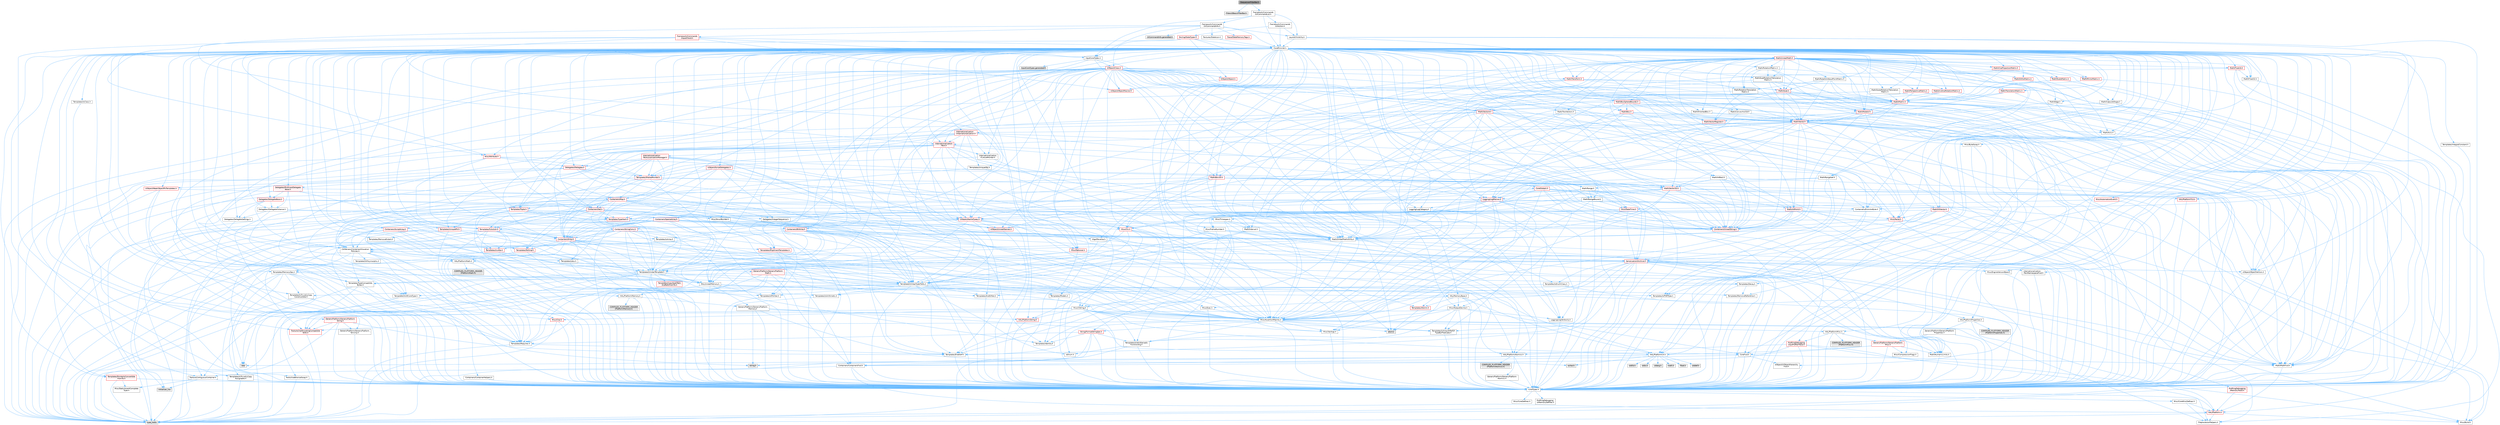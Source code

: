 digraph "ISequencerFilterBar.h"
{
 // INTERACTIVE_SVG=YES
 // LATEX_PDF_SIZE
  bgcolor="transparent";
  edge [fontname=Helvetica,fontsize=10,labelfontname=Helvetica,labelfontsize=10];
  node [fontname=Helvetica,fontsize=10,shape=box,height=0.2,width=0.4];
  Node1 [id="Node000001",label="ISequencerFilterBar.h",height=0.2,width=0.4,color="gray40", fillcolor="grey60", style="filled", fontcolor="black",tooltip=" "];
  Node1 -> Node2 [id="edge1_Node000001_Node000002",color="steelblue1",style="solid",tooltip=" "];
  Node2 [id="Node000002",label="Filters/SBasicFilterBar.h",height=0.2,width=0.4,color="grey60", fillcolor="#E0E0E0", style="filled",tooltip=" "];
  Node1 -> Node3 [id="edge2_Node000001_Node000003",color="steelblue1",style="solid",tooltip=" "];
  Node3 [id="Node000003",label="Framework/Commands\l/UICommandList.h",height=0.2,width=0.4,color="grey40", fillcolor="white", style="filled",URL="$dd/dc1/UICommandList_8h.html",tooltip=" "];
  Node3 -> Node4 [id="edge3_Node000003_Node000004",color="steelblue1",style="solid",tooltip=" "];
  Node4 [id="Node000004",label="CoreMinimal.h",height=0.2,width=0.4,color="grey40", fillcolor="white", style="filled",URL="$d7/d67/CoreMinimal_8h.html",tooltip=" "];
  Node4 -> Node5 [id="edge4_Node000004_Node000005",color="steelblue1",style="solid",tooltip=" "];
  Node5 [id="Node000005",label="CoreTypes.h",height=0.2,width=0.4,color="grey40", fillcolor="white", style="filled",URL="$dc/dec/CoreTypes_8h.html",tooltip=" "];
  Node5 -> Node6 [id="edge5_Node000005_Node000006",color="steelblue1",style="solid",tooltip=" "];
  Node6 [id="Node000006",label="HAL/Platform.h",height=0.2,width=0.4,color="red", fillcolor="#FFF0F0", style="filled",URL="$d9/dd0/Platform_8h.html",tooltip=" "];
  Node6 -> Node7 [id="edge6_Node000006_Node000007",color="steelblue1",style="solid",tooltip=" "];
  Node7 [id="Node000007",label="Misc/Build.h",height=0.2,width=0.4,color="grey40", fillcolor="white", style="filled",URL="$d3/dbb/Build_8h.html",tooltip=" "];
  Node6 -> Node9 [id="edge7_Node000006_Node000009",color="steelblue1",style="solid",tooltip=" "];
  Node9 [id="Node000009",label="type_traits",height=0.2,width=0.4,color="grey60", fillcolor="#E0E0E0", style="filled",tooltip=" "];
  Node6 -> Node10 [id="edge8_Node000006_Node000010",color="steelblue1",style="solid",tooltip=" "];
  Node10 [id="Node000010",label="PreprocessorHelpers.h",height=0.2,width=0.4,color="grey40", fillcolor="white", style="filled",URL="$db/ddb/PreprocessorHelpers_8h.html",tooltip=" "];
  Node5 -> Node16 [id="edge9_Node000005_Node000016",color="steelblue1",style="solid",tooltip=" "];
  Node16 [id="Node000016",label="ProfilingDebugging\l/UMemoryDefines.h",height=0.2,width=0.4,color="grey40", fillcolor="white", style="filled",URL="$d2/da2/UMemoryDefines_8h.html",tooltip=" "];
  Node5 -> Node17 [id="edge10_Node000005_Node000017",color="steelblue1",style="solid",tooltip=" "];
  Node17 [id="Node000017",label="Misc/CoreMiscDefines.h",height=0.2,width=0.4,color="grey40", fillcolor="white", style="filled",URL="$da/d38/CoreMiscDefines_8h.html",tooltip=" "];
  Node17 -> Node6 [id="edge11_Node000017_Node000006",color="steelblue1",style="solid",tooltip=" "];
  Node17 -> Node10 [id="edge12_Node000017_Node000010",color="steelblue1",style="solid",tooltip=" "];
  Node5 -> Node18 [id="edge13_Node000005_Node000018",color="steelblue1",style="solid",tooltip=" "];
  Node18 [id="Node000018",label="Misc/CoreDefines.h",height=0.2,width=0.4,color="grey40", fillcolor="white", style="filled",URL="$d3/dd2/CoreDefines_8h.html",tooltip=" "];
  Node4 -> Node19 [id="edge14_Node000004_Node000019",color="steelblue1",style="solid",tooltip=" "];
  Node19 [id="Node000019",label="CoreFwd.h",height=0.2,width=0.4,color="grey40", fillcolor="white", style="filled",URL="$d1/d1e/CoreFwd_8h.html",tooltip=" "];
  Node19 -> Node5 [id="edge15_Node000019_Node000005",color="steelblue1",style="solid",tooltip=" "];
  Node19 -> Node20 [id="edge16_Node000019_Node000020",color="steelblue1",style="solid",tooltip=" "];
  Node20 [id="Node000020",label="Containers/ContainersFwd.h",height=0.2,width=0.4,color="grey40", fillcolor="white", style="filled",URL="$d4/d0a/ContainersFwd_8h.html",tooltip=" "];
  Node20 -> Node6 [id="edge17_Node000020_Node000006",color="steelblue1",style="solid",tooltip=" "];
  Node20 -> Node5 [id="edge18_Node000020_Node000005",color="steelblue1",style="solid",tooltip=" "];
  Node20 -> Node21 [id="edge19_Node000020_Node000021",color="steelblue1",style="solid",tooltip=" "];
  Node21 [id="Node000021",label="Traits/IsContiguousContainer.h",height=0.2,width=0.4,color="grey40", fillcolor="white", style="filled",URL="$d5/d3c/IsContiguousContainer_8h.html",tooltip=" "];
  Node21 -> Node5 [id="edge20_Node000021_Node000005",color="steelblue1",style="solid",tooltip=" "];
  Node21 -> Node22 [id="edge21_Node000021_Node000022",color="steelblue1",style="solid",tooltip=" "];
  Node22 [id="Node000022",label="Misc/StaticAssertComplete\lType.h",height=0.2,width=0.4,color="grey40", fillcolor="white", style="filled",URL="$d5/d4e/StaticAssertCompleteType_8h.html",tooltip=" "];
  Node21 -> Node23 [id="edge22_Node000021_Node000023",color="steelblue1",style="solid",tooltip=" "];
  Node23 [id="Node000023",label="initializer_list",height=0.2,width=0.4,color="grey60", fillcolor="#E0E0E0", style="filled",tooltip=" "];
  Node19 -> Node24 [id="edge23_Node000019_Node000024",color="steelblue1",style="solid",tooltip=" "];
  Node24 [id="Node000024",label="Math/MathFwd.h",height=0.2,width=0.4,color="grey40", fillcolor="white", style="filled",URL="$d2/d10/MathFwd_8h.html",tooltip=" "];
  Node24 -> Node6 [id="edge24_Node000024_Node000006",color="steelblue1",style="solid",tooltip=" "];
  Node19 -> Node25 [id="edge25_Node000019_Node000025",color="steelblue1",style="solid",tooltip=" "];
  Node25 [id="Node000025",label="UObject/UObjectHierarchy\lFwd.h",height=0.2,width=0.4,color="grey40", fillcolor="white", style="filled",URL="$d3/d13/UObjectHierarchyFwd_8h.html",tooltip=" "];
  Node4 -> Node25 [id="edge26_Node000004_Node000025",color="steelblue1",style="solid",tooltip=" "];
  Node4 -> Node20 [id="edge27_Node000004_Node000020",color="steelblue1",style="solid",tooltip=" "];
  Node4 -> Node26 [id="edge28_Node000004_Node000026",color="steelblue1",style="solid",tooltip=" "];
  Node26 [id="Node000026",label="Misc/VarArgs.h",height=0.2,width=0.4,color="grey40", fillcolor="white", style="filled",URL="$d5/d6f/VarArgs_8h.html",tooltip=" "];
  Node26 -> Node5 [id="edge29_Node000026_Node000005",color="steelblue1",style="solid",tooltip=" "];
  Node4 -> Node27 [id="edge30_Node000004_Node000027",color="steelblue1",style="solid",tooltip=" "];
  Node27 [id="Node000027",label="Logging/LogVerbosity.h",height=0.2,width=0.4,color="grey40", fillcolor="white", style="filled",URL="$d2/d8f/LogVerbosity_8h.html",tooltip=" "];
  Node27 -> Node5 [id="edge31_Node000027_Node000005",color="steelblue1",style="solid",tooltip=" "];
  Node4 -> Node28 [id="edge32_Node000004_Node000028",color="steelblue1",style="solid",tooltip=" "];
  Node28 [id="Node000028",label="Misc/OutputDevice.h",height=0.2,width=0.4,color="grey40", fillcolor="white", style="filled",URL="$d7/d32/OutputDevice_8h.html",tooltip=" "];
  Node28 -> Node19 [id="edge33_Node000028_Node000019",color="steelblue1",style="solid",tooltip=" "];
  Node28 -> Node5 [id="edge34_Node000028_Node000005",color="steelblue1",style="solid",tooltip=" "];
  Node28 -> Node27 [id="edge35_Node000028_Node000027",color="steelblue1",style="solid",tooltip=" "];
  Node28 -> Node26 [id="edge36_Node000028_Node000026",color="steelblue1",style="solid",tooltip=" "];
  Node28 -> Node29 [id="edge37_Node000028_Node000029",color="steelblue1",style="solid",tooltip=" "];
  Node29 [id="Node000029",label="Templates/IsArrayOrRefOf\lTypeByPredicate.h",height=0.2,width=0.4,color="grey40", fillcolor="white", style="filled",URL="$d6/da1/IsArrayOrRefOfTypeByPredicate_8h.html",tooltip=" "];
  Node29 -> Node5 [id="edge38_Node000029_Node000005",color="steelblue1",style="solid",tooltip=" "];
  Node28 -> Node30 [id="edge39_Node000028_Node000030",color="steelblue1",style="solid",tooltip=" "];
  Node30 [id="Node000030",label="Templates/IsValidVariadic\lFunctionArg.h",height=0.2,width=0.4,color="grey40", fillcolor="white", style="filled",URL="$d0/dc8/IsValidVariadicFunctionArg_8h.html",tooltip=" "];
  Node30 -> Node5 [id="edge40_Node000030_Node000005",color="steelblue1",style="solid",tooltip=" "];
  Node30 -> Node31 [id="edge41_Node000030_Node000031",color="steelblue1",style="solid",tooltip=" "];
  Node31 [id="Node000031",label="IsEnum.h",height=0.2,width=0.4,color="grey40", fillcolor="white", style="filled",URL="$d4/de5/IsEnum_8h.html",tooltip=" "];
  Node30 -> Node9 [id="edge42_Node000030_Node000009",color="steelblue1",style="solid",tooltip=" "];
  Node28 -> Node32 [id="edge43_Node000028_Node000032",color="steelblue1",style="solid",tooltip=" "];
  Node32 [id="Node000032",label="Traits/IsCharEncodingCompatible\lWith.h",height=0.2,width=0.4,color="red", fillcolor="#FFF0F0", style="filled",URL="$df/dd1/IsCharEncodingCompatibleWith_8h.html",tooltip=" "];
  Node32 -> Node9 [id="edge44_Node000032_Node000009",color="steelblue1",style="solid",tooltip=" "];
  Node4 -> Node34 [id="edge45_Node000004_Node000034",color="steelblue1",style="solid",tooltip=" "];
  Node34 [id="Node000034",label="HAL/PlatformCrt.h",height=0.2,width=0.4,color="grey40", fillcolor="white", style="filled",URL="$d8/d75/PlatformCrt_8h.html",tooltip=" "];
  Node34 -> Node35 [id="edge46_Node000034_Node000035",color="steelblue1",style="solid",tooltip=" "];
  Node35 [id="Node000035",label="new",height=0.2,width=0.4,color="grey60", fillcolor="#E0E0E0", style="filled",tooltip=" "];
  Node34 -> Node36 [id="edge47_Node000034_Node000036",color="steelblue1",style="solid",tooltip=" "];
  Node36 [id="Node000036",label="wchar.h",height=0.2,width=0.4,color="grey60", fillcolor="#E0E0E0", style="filled",tooltip=" "];
  Node34 -> Node37 [id="edge48_Node000034_Node000037",color="steelblue1",style="solid",tooltip=" "];
  Node37 [id="Node000037",label="stddef.h",height=0.2,width=0.4,color="grey60", fillcolor="#E0E0E0", style="filled",tooltip=" "];
  Node34 -> Node38 [id="edge49_Node000034_Node000038",color="steelblue1",style="solid",tooltip=" "];
  Node38 [id="Node000038",label="stdlib.h",height=0.2,width=0.4,color="grey60", fillcolor="#E0E0E0", style="filled",tooltip=" "];
  Node34 -> Node39 [id="edge50_Node000034_Node000039",color="steelblue1",style="solid",tooltip=" "];
  Node39 [id="Node000039",label="stdio.h",height=0.2,width=0.4,color="grey60", fillcolor="#E0E0E0", style="filled",tooltip=" "];
  Node34 -> Node40 [id="edge51_Node000034_Node000040",color="steelblue1",style="solid",tooltip=" "];
  Node40 [id="Node000040",label="stdarg.h",height=0.2,width=0.4,color="grey60", fillcolor="#E0E0E0", style="filled",tooltip=" "];
  Node34 -> Node41 [id="edge52_Node000034_Node000041",color="steelblue1",style="solid",tooltip=" "];
  Node41 [id="Node000041",label="math.h",height=0.2,width=0.4,color="grey60", fillcolor="#E0E0E0", style="filled",tooltip=" "];
  Node34 -> Node42 [id="edge53_Node000034_Node000042",color="steelblue1",style="solid",tooltip=" "];
  Node42 [id="Node000042",label="float.h",height=0.2,width=0.4,color="grey60", fillcolor="#E0E0E0", style="filled",tooltip=" "];
  Node34 -> Node43 [id="edge54_Node000034_Node000043",color="steelblue1",style="solid",tooltip=" "];
  Node43 [id="Node000043",label="string.h",height=0.2,width=0.4,color="grey60", fillcolor="#E0E0E0", style="filled",tooltip=" "];
  Node4 -> Node44 [id="edge55_Node000004_Node000044",color="steelblue1",style="solid",tooltip=" "];
  Node44 [id="Node000044",label="HAL/PlatformMisc.h",height=0.2,width=0.4,color="grey40", fillcolor="white", style="filled",URL="$d0/df5/PlatformMisc_8h.html",tooltip=" "];
  Node44 -> Node5 [id="edge56_Node000044_Node000005",color="steelblue1",style="solid",tooltip=" "];
  Node44 -> Node45 [id="edge57_Node000044_Node000045",color="steelblue1",style="solid",tooltip=" "];
  Node45 [id="Node000045",label="GenericPlatform/GenericPlatform\lMisc.h",height=0.2,width=0.4,color="red", fillcolor="#FFF0F0", style="filled",URL="$db/d9a/GenericPlatformMisc_8h.html",tooltip=" "];
  Node45 -> Node19 [id="edge58_Node000045_Node000019",color="steelblue1",style="solid",tooltip=" "];
  Node45 -> Node5 [id="edge59_Node000045_Node000005",color="steelblue1",style="solid",tooltip=" "];
  Node45 -> Node34 [id="edge60_Node000045_Node000034",color="steelblue1",style="solid",tooltip=" "];
  Node45 -> Node49 [id="edge61_Node000045_Node000049",color="steelblue1",style="solid",tooltip=" "];
  Node49 [id="Node000049",label="Math/NumericLimits.h",height=0.2,width=0.4,color="grey40", fillcolor="white", style="filled",URL="$df/d1b/NumericLimits_8h.html",tooltip=" "];
  Node49 -> Node5 [id="edge62_Node000049_Node000005",color="steelblue1",style="solid",tooltip=" "];
  Node45 -> Node50 [id="edge63_Node000045_Node000050",color="steelblue1",style="solid",tooltip=" "];
  Node50 [id="Node000050",label="Misc/CompressionFlags.h",height=0.2,width=0.4,color="grey40", fillcolor="white", style="filled",URL="$d9/d76/CompressionFlags_8h.html",tooltip=" "];
  Node44 -> Node54 [id="edge64_Node000044_Node000054",color="steelblue1",style="solid",tooltip=" "];
  Node54 [id="Node000054",label="COMPILED_PLATFORM_HEADER\l(PlatformMisc.h)",height=0.2,width=0.4,color="grey60", fillcolor="#E0E0E0", style="filled",tooltip=" "];
  Node44 -> Node55 [id="edge65_Node000044_Node000055",color="steelblue1",style="solid",tooltip=" "];
  Node55 [id="Node000055",label="ProfilingDebugging\l/CpuProfilerTrace.h",height=0.2,width=0.4,color="red", fillcolor="#FFF0F0", style="filled",URL="$da/dcb/CpuProfilerTrace_8h.html",tooltip=" "];
  Node55 -> Node5 [id="edge66_Node000055_Node000005",color="steelblue1",style="solid",tooltip=" "];
  Node55 -> Node20 [id="edge67_Node000055_Node000020",color="steelblue1",style="solid",tooltip=" "];
  Node55 -> Node56 [id="edge68_Node000055_Node000056",color="steelblue1",style="solid",tooltip=" "];
  Node56 [id="Node000056",label="HAL/PlatformAtomics.h",height=0.2,width=0.4,color="grey40", fillcolor="white", style="filled",URL="$d3/d36/PlatformAtomics_8h.html",tooltip=" "];
  Node56 -> Node5 [id="edge69_Node000056_Node000005",color="steelblue1",style="solid",tooltip=" "];
  Node56 -> Node57 [id="edge70_Node000056_Node000057",color="steelblue1",style="solid",tooltip=" "];
  Node57 [id="Node000057",label="GenericPlatform/GenericPlatform\lAtomics.h",height=0.2,width=0.4,color="grey40", fillcolor="white", style="filled",URL="$da/d72/GenericPlatformAtomics_8h.html",tooltip=" "];
  Node57 -> Node5 [id="edge71_Node000057_Node000005",color="steelblue1",style="solid",tooltip=" "];
  Node56 -> Node58 [id="edge72_Node000056_Node000058",color="steelblue1",style="solid",tooltip=" "];
  Node58 [id="Node000058",label="COMPILED_PLATFORM_HEADER\l(PlatformAtomics.h)",height=0.2,width=0.4,color="grey60", fillcolor="#E0E0E0", style="filled",tooltip=" "];
  Node55 -> Node10 [id="edge73_Node000055_Node000010",color="steelblue1",style="solid",tooltip=" "];
  Node55 -> Node7 [id="edge74_Node000055_Node000007",color="steelblue1",style="solid",tooltip=" "];
  Node4 -> Node63 [id="edge75_Node000004_Node000063",color="steelblue1",style="solid",tooltip=" "];
  Node63 [id="Node000063",label="Misc/AssertionMacros.h",height=0.2,width=0.4,color="grey40", fillcolor="white", style="filled",URL="$d0/dfa/AssertionMacros_8h.html",tooltip=" "];
  Node63 -> Node5 [id="edge76_Node000063_Node000005",color="steelblue1",style="solid",tooltip=" "];
  Node63 -> Node6 [id="edge77_Node000063_Node000006",color="steelblue1",style="solid",tooltip=" "];
  Node63 -> Node44 [id="edge78_Node000063_Node000044",color="steelblue1",style="solid",tooltip=" "];
  Node63 -> Node10 [id="edge79_Node000063_Node000010",color="steelblue1",style="solid",tooltip=" "];
  Node63 -> Node64 [id="edge80_Node000063_Node000064",color="steelblue1",style="solid",tooltip=" "];
  Node64 [id="Node000064",label="Templates/EnableIf.h",height=0.2,width=0.4,color="grey40", fillcolor="white", style="filled",URL="$d7/d60/EnableIf_8h.html",tooltip=" "];
  Node64 -> Node5 [id="edge81_Node000064_Node000005",color="steelblue1",style="solid",tooltip=" "];
  Node63 -> Node29 [id="edge82_Node000063_Node000029",color="steelblue1",style="solid",tooltip=" "];
  Node63 -> Node30 [id="edge83_Node000063_Node000030",color="steelblue1",style="solid",tooltip=" "];
  Node63 -> Node32 [id="edge84_Node000063_Node000032",color="steelblue1",style="solid",tooltip=" "];
  Node63 -> Node26 [id="edge85_Node000063_Node000026",color="steelblue1",style="solid",tooltip=" "];
  Node63 -> Node65 [id="edge86_Node000063_Node000065",color="steelblue1",style="solid",tooltip=" "];
  Node65 [id="Node000065",label="String/FormatStringSan.h",height=0.2,width=0.4,color="red", fillcolor="#FFF0F0", style="filled",URL="$d3/d8b/FormatStringSan_8h.html",tooltip=" "];
  Node65 -> Node9 [id="edge87_Node000065_Node000009",color="steelblue1",style="solid",tooltip=" "];
  Node65 -> Node5 [id="edge88_Node000065_Node000005",color="steelblue1",style="solid",tooltip=" "];
  Node65 -> Node66 [id="edge89_Node000065_Node000066",color="steelblue1",style="solid",tooltip=" "];
  Node66 [id="Node000066",label="Templates/Requires.h",height=0.2,width=0.4,color="grey40", fillcolor="white", style="filled",URL="$dc/d96/Requires_8h.html",tooltip=" "];
  Node66 -> Node64 [id="edge90_Node000066_Node000064",color="steelblue1",style="solid",tooltip=" "];
  Node66 -> Node9 [id="edge91_Node000066_Node000009",color="steelblue1",style="solid",tooltip=" "];
  Node65 -> Node67 [id="edge92_Node000065_Node000067",color="steelblue1",style="solid",tooltip=" "];
  Node67 [id="Node000067",label="Templates/Identity.h",height=0.2,width=0.4,color="grey40", fillcolor="white", style="filled",URL="$d0/dd5/Identity_8h.html",tooltip=" "];
  Node65 -> Node30 [id="edge93_Node000065_Node000030",color="steelblue1",style="solid",tooltip=" "];
  Node65 -> Node20 [id="edge94_Node000065_Node000020",color="steelblue1",style="solid",tooltip=" "];
  Node63 -> Node71 [id="edge95_Node000063_Node000071",color="steelblue1",style="solid",tooltip=" "];
  Node71 [id="Node000071",label="atomic",height=0.2,width=0.4,color="grey60", fillcolor="#E0E0E0", style="filled",tooltip=" "];
  Node4 -> Node72 [id="edge96_Node000004_Node000072",color="steelblue1",style="solid",tooltip=" "];
  Node72 [id="Node000072",label="Templates/IsPointer.h",height=0.2,width=0.4,color="grey40", fillcolor="white", style="filled",URL="$d7/d05/IsPointer_8h.html",tooltip=" "];
  Node72 -> Node5 [id="edge97_Node000072_Node000005",color="steelblue1",style="solid",tooltip=" "];
  Node4 -> Node73 [id="edge98_Node000004_Node000073",color="steelblue1",style="solid",tooltip=" "];
  Node73 [id="Node000073",label="HAL/PlatformMemory.h",height=0.2,width=0.4,color="grey40", fillcolor="white", style="filled",URL="$de/d68/PlatformMemory_8h.html",tooltip=" "];
  Node73 -> Node5 [id="edge99_Node000073_Node000005",color="steelblue1",style="solid",tooltip=" "];
  Node73 -> Node74 [id="edge100_Node000073_Node000074",color="steelblue1",style="solid",tooltip=" "];
  Node74 [id="Node000074",label="GenericPlatform/GenericPlatform\lMemory.h",height=0.2,width=0.4,color="grey40", fillcolor="white", style="filled",URL="$dd/d22/GenericPlatformMemory_8h.html",tooltip=" "];
  Node74 -> Node19 [id="edge101_Node000074_Node000019",color="steelblue1",style="solid",tooltip=" "];
  Node74 -> Node5 [id="edge102_Node000074_Node000005",color="steelblue1",style="solid",tooltip=" "];
  Node74 -> Node75 [id="edge103_Node000074_Node000075",color="steelblue1",style="solid",tooltip=" "];
  Node75 [id="Node000075",label="HAL/PlatformString.h",height=0.2,width=0.4,color="red", fillcolor="#FFF0F0", style="filled",URL="$db/db5/PlatformString_8h.html",tooltip=" "];
  Node75 -> Node5 [id="edge104_Node000075_Node000005",color="steelblue1",style="solid",tooltip=" "];
  Node74 -> Node43 [id="edge105_Node000074_Node000043",color="steelblue1",style="solid",tooltip=" "];
  Node74 -> Node36 [id="edge106_Node000074_Node000036",color="steelblue1",style="solid",tooltip=" "];
  Node73 -> Node77 [id="edge107_Node000073_Node000077",color="steelblue1",style="solid",tooltip=" "];
  Node77 [id="Node000077",label="COMPILED_PLATFORM_HEADER\l(PlatformMemory.h)",height=0.2,width=0.4,color="grey60", fillcolor="#E0E0E0", style="filled",tooltip=" "];
  Node4 -> Node56 [id="edge108_Node000004_Node000056",color="steelblue1",style="solid",tooltip=" "];
  Node4 -> Node78 [id="edge109_Node000004_Node000078",color="steelblue1",style="solid",tooltip=" "];
  Node78 [id="Node000078",label="Misc/Exec.h",height=0.2,width=0.4,color="grey40", fillcolor="white", style="filled",URL="$de/ddb/Exec_8h.html",tooltip=" "];
  Node78 -> Node5 [id="edge110_Node000078_Node000005",color="steelblue1",style="solid",tooltip=" "];
  Node78 -> Node63 [id="edge111_Node000078_Node000063",color="steelblue1",style="solid",tooltip=" "];
  Node4 -> Node79 [id="edge112_Node000004_Node000079",color="steelblue1",style="solid",tooltip=" "];
  Node79 [id="Node000079",label="HAL/MemoryBase.h",height=0.2,width=0.4,color="grey40", fillcolor="white", style="filled",URL="$d6/d9f/MemoryBase_8h.html",tooltip=" "];
  Node79 -> Node5 [id="edge113_Node000079_Node000005",color="steelblue1",style="solid",tooltip=" "];
  Node79 -> Node56 [id="edge114_Node000079_Node000056",color="steelblue1",style="solid",tooltip=" "];
  Node79 -> Node34 [id="edge115_Node000079_Node000034",color="steelblue1",style="solid",tooltip=" "];
  Node79 -> Node78 [id="edge116_Node000079_Node000078",color="steelblue1",style="solid",tooltip=" "];
  Node79 -> Node28 [id="edge117_Node000079_Node000028",color="steelblue1",style="solid",tooltip=" "];
  Node79 -> Node80 [id="edge118_Node000079_Node000080",color="steelblue1",style="solid",tooltip=" "];
  Node80 [id="Node000080",label="Templates/Atomic.h",height=0.2,width=0.4,color="red", fillcolor="#FFF0F0", style="filled",URL="$d3/d91/Atomic_8h.html",tooltip=" "];
  Node80 -> Node71 [id="edge119_Node000080_Node000071",color="steelblue1",style="solid",tooltip=" "];
  Node4 -> Node89 [id="edge120_Node000004_Node000089",color="steelblue1",style="solid",tooltip=" "];
  Node89 [id="Node000089",label="HAL/UnrealMemory.h",height=0.2,width=0.4,color="grey40", fillcolor="white", style="filled",URL="$d9/d96/UnrealMemory_8h.html",tooltip=" "];
  Node89 -> Node5 [id="edge121_Node000089_Node000005",color="steelblue1",style="solid",tooltip=" "];
  Node89 -> Node74 [id="edge122_Node000089_Node000074",color="steelblue1",style="solid",tooltip=" "];
  Node89 -> Node79 [id="edge123_Node000089_Node000079",color="steelblue1",style="solid",tooltip=" "];
  Node89 -> Node73 [id="edge124_Node000089_Node000073",color="steelblue1",style="solid",tooltip=" "];
  Node89 -> Node90 [id="edge125_Node000089_Node000090",color="steelblue1",style="solid",tooltip=" "];
  Node90 [id="Node000090",label="ProfilingDebugging\l/MemoryTrace.h",height=0.2,width=0.4,color="red", fillcolor="#FFF0F0", style="filled",URL="$da/dd7/MemoryTrace_8h.html",tooltip=" "];
  Node90 -> Node6 [id="edge126_Node000090_Node000006",color="steelblue1",style="solid",tooltip=" "];
  Node89 -> Node72 [id="edge127_Node000089_Node000072",color="steelblue1",style="solid",tooltip=" "];
  Node4 -> Node91 [id="edge128_Node000004_Node000091",color="steelblue1",style="solid",tooltip=" "];
  Node91 [id="Node000091",label="Templates/IsArithmetic.h",height=0.2,width=0.4,color="grey40", fillcolor="white", style="filled",URL="$d2/d5d/IsArithmetic_8h.html",tooltip=" "];
  Node91 -> Node5 [id="edge129_Node000091_Node000005",color="steelblue1",style="solid",tooltip=" "];
  Node4 -> Node85 [id="edge130_Node000004_Node000085",color="steelblue1",style="solid",tooltip=" "];
  Node85 [id="Node000085",label="Templates/AndOrNot.h",height=0.2,width=0.4,color="grey40", fillcolor="white", style="filled",URL="$db/d0a/AndOrNot_8h.html",tooltip=" "];
  Node85 -> Node5 [id="edge131_Node000085_Node000005",color="steelblue1",style="solid",tooltip=" "];
  Node4 -> Node92 [id="edge132_Node000004_Node000092",color="steelblue1",style="solid",tooltip=" "];
  Node92 [id="Node000092",label="Templates/IsPODType.h",height=0.2,width=0.4,color="grey40", fillcolor="white", style="filled",URL="$d7/db1/IsPODType_8h.html",tooltip=" "];
  Node92 -> Node5 [id="edge133_Node000092_Node000005",color="steelblue1",style="solid",tooltip=" "];
  Node4 -> Node93 [id="edge134_Node000004_Node000093",color="steelblue1",style="solid",tooltip=" "];
  Node93 [id="Node000093",label="Templates/IsUECoreType.h",height=0.2,width=0.4,color="grey40", fillcolor="white", style="filled",URL="$d1/db8/IsUECoreType_8h.html",tooltip=" "];
  Node93 -> Node5 [id="edge135_Node000093_Node000005",color="steelblue1",style="solid",tooltip=" "];
  Node93 -> Node9 [id="edge136_Node000093_Node000009",color="steelblue1",style="solid",tooltip=" "];
  Node4 -> Node86 [id="edge137_Node000004_Node000086",color="steelblue1",style="solid",tooltip=" "];
  Node86 [id="Node000086",label="Templates/IsTriviallyCopy\lConstructible.h",height=0.2,width=0.4,color="grey40", fillcolor="white", style="filled",URL="$d3/d78/IsTriviallyCopyConstructible_8h.html",tooltip=" "];
  Node86 -> Node5 [id="edge138_Node000086_Node000005",color="steelblue1",style="solid",tooltip=" "];
  Node86 -> Node9 [id="edge139_Node000086_Node000009",color="steelblue1",style="solid",tooltip=" "];
  Node4 -> Node94 [id="edge140_Node000004_Node000094",color="steelblue1",style="solid",tooltip=" "];
  Node94 [id="Node000094",label="Templates/UnrealTypeTraits.h",height=0.2,width=0.4,color="grey40", fillcolor="white", style="filled",URL="$d2/d2d/UnrealTypeTraits_8h.html",tooltip=" "];
  Node94 -> Node5 [id="edge141_Node000094_Node000005",color="steelblue1",style="solid",tooltip=" "];
  Node94 -> Node72 [id="edge142_Node000094_Node000072",color="steelblue1",style="solid",tooltip=" "];
  Node94 -> Node63 [id="edge143_Node000094_Node000063",color="steelblue1",style="solid",tooltip=" "];
  Node94 -> Node85 [id="edge144_Node000094_Node000085",color="steelblue1",style="solid",tooltip=" "];
  Node94 -> Node64 [id="edge145_Node000094_Node000064",color="steelblue1",style="solid",tooltip=" "];
  Node94 -> Node91 [id="edge146_Node000094_Node000091",color="steelblue1",style="solid",tooltip=" "];
  Node94 -> Node31 [id="edge147_Node000094_Node000031",color="steelblue1",style="solid",tooltip=" "];
  Node94 -> Node95 [id="edge148_Node000094_Node000095",color="steelblue1",style="solid",tooltip=" "];
  Node95 [id="Node000095",label="Templates/Models.h",height=0.2,width=0.4,color="grey40", fillcolor="white", style="filled",URL="$d3/d0c/Models_8h.html",tooltip=" "];
  Node95 -> Node67 [id="edge149_Node000095_Node000067",color="steelblue1",style="solid",tooltip=" "];
  Node94 -> Node92 [id="edge150_Node000094_Node000092",color="steelblue1",style="solid",tooltip=" "];
  Node94 -> Node93 [id="edge151_Node000094_Node000093",color="steelblue1",style="solid",tooltip=" "];
  Node94 -> Node86 [id="edge152_Node000094_Node000086",color="steelblue1",style="solid",tooltip=" "];
  Node4 -> Node64 [id="edge153_Node000004_Node000064",color="steelblue1",style="solid",tooltip=" "];
  Node4 -> Node96 [id="edge154_Node000004_Node000096",color="steelblue1",style="solid",tooltip=" "];
  Node96 [id="Node000096",label="Templates/RemoveReference.h",height=0.2,width=0.4,color="grey40", fillcolor="white", style="filled",URL="$da/dbe/RemoveReference_8h.html",tooltip=" "];
  Node96 -> Node5 [id="edge155_Node000096_Node000005",color="steelblue1",style="solid",tooltip=" "];
  Node4 -> Node97 [id="edge156_Node000004_Node000097",color="steelblue1",style="solid",tooltip=" "];
  Node97 [id="Node000097",label="Templates/IntegralConstant.h",height=0.2,width=0.4,color="grey40", fillcolor="white", style="filled",URL="$db/d1b/IntegralConstant_8h.html",tooltip=" "];
  Node97 -> Node5 [id="edge157_Node000097_Node000005",color="steelblue1",style="solid",tooltip=" "];
  Node4 -> Node98 [id="edge158_Node000004_Node000098",color="steelblue1",style="solid",tooltip=" "];
  Node98 [id="Node000098",label="Templates/IsClass.h",height=0.2,width=0.4,color="grey40", fillcolor="white", style="filled",URL="$db/dcb/IsClass_8h.html",tooltip=" "];
  Node98 -> Node5 [id="edge159_Node000098_Node000005",color="steelblue1",style="solid",tooltip=" "];
  Node4 -> Node99 [id="edge160_Node000004_Node000099",color="steelblue1",style="solid",tooltip=" "];
  Node99 [id="Node000099",label="Templates/TypeCompatible\lBytes.h",height=0.2,width=0.4,color="grey40", fillcolor="white", style="filled",URL="$df/d0a/TypeCompatibleBytes_8h.html",tooltip=" "];
  Node99 -> Node5 [id="edge161_Node000099_Node000005",color="steelblue1",style="solid",tooltip=" "];
  Node99 -> Node43 [id="edge162_Node000099_Node000043",color="steelblue1",style="solid",tooltip=" "];
  Node99 -> Node35 [id="edge163_Node000099_Node000035",color="steelblue1",style="solid",tooltip=" "];
  Node99 -> Node9 [id="edge164_Node000099_Node000009",color="steelblue1",style="solid",tooltip=" "];
  Node4 -> Node21 [id="edge165_Node000004_Node000021",color="steelblue1",style="solid",tooltip=" "];
  Node4 -> Node100 [id="edge166_Node000004_Node000100",color="steelblue1",style="solid",tooltip=" "];
  Node100 [id="Node000100",label="Templates/UnrealTemplate.h",height=0.2,width=0.4,color="grey40", fillcolor="white", style="filled",URL="$d4/d24/UnrealTemplate_8h.html",tooltip=" "];
  Node100 -> Node5 [id="edge167_Node000100_Node000005",color="steelblue1",style="solid",tooltip=" "];
  Node100 -> Node72 [id="edge168_Node000100_Node000072",color="steelblue1",style="solid",tooltip=" "];
  Node100 -> Node89 [id="edge169_Node000100_Node000089",color="steelblue1",style="solid",tooltip=" "];
  Node100 -> Node101 [id="edge170_Node000100_Node000101",color="steelblue1",style="solid",tooltip=" "];
  Node101 [id="Node000101",label="Templates/CopyQualifiers\lAndRefsFromTo.h",height=0.2,width=0.4,color="red", fillcolor="#FFF0F0", style="filled",URL="$d3/db3/CopyQualifiersAndRefsFromTo_8h.html",tooltip=" "];
  Node100 -> Node94 [id="edge171_Node000100_Node000094",color="steelblue1",style="solid",tooltip=" "];
  Node100 -> Node96 [id="edge172_Node000100_Node000096",color="steelblue1",style="solid",tooltip=" "];
  Node100 -> Node66 [id="edge173_Node000100_Node000066",color="steelblue1",style="solid",tooltip=" "];
  Node100 -> Node99 [id="edge174_Node000100_Node000099",color="steelblue1",style="solid",tooltip=" "];
  Node100 -> Node67 [id="edge175_Node000100_Node000067",color="steelblue1",style="solid",tooltip=" "];
  Node100 -> Node21 [id="edge176_Node000100_Node000021",color="steelblue1",style="solid",tooltip=" "];
  Node100 -> Node103 [id="edge177_Node000100_Node000103",color="steelblue1",style="solid",tooltip=" "];
  Node103 [id="Node000103",label="Traits/UseBitwiseSwap.h",height=0.2,width=0.4,color="grey40", fillcolor="white", style="filled",URL="$db/df3/UseBitwiseSwap_8h.html",tooltip=" "];
  Node103 -> Node5 [id="edge178_Node000103_Node000005",color="steelblue1",style="solid",tooltip=" "];
  Node103 -> Node9 [id="edge179_Node000103_Node000009",color="steelblue1",style="solid",tooltip=" "];
  Node100 -> Node9 [id="edge180_Node000100_Node000009",color="steelblue1",style="solid",tooltip=" "];
  Node4 -> Node49 [id="edge181_Node000004_Node000049",color="steelblue1",style="solid",tooltip=" "];
  Node4 -> Node104 [id="edge182_Node000004_Node000104",color="steelblue1",style="solid",tooltip=" "];
  Node104 [id="Node000104",label="HAL/PlatformMath.h",height=0.2,width=0.4,color="grey40", fillcolor="white", style="filled",URL="$dc/d53/PlatformMath_8h.html",tooltip=" "];
  Node104 -> Node5 [id="edge183_Node000104_Node000005",color="steelblue1",style="solid",tooltip=" "];
  Node104 -> Node105 [id="edge184_Node000104_Node000105",color="steelblue1",style="solid",tooltip=" "];
  Node105 [id="Node000105",label="GenericPlatform/GenericPlatform\lMath.h",height=0.2,width=0.4,color="red", fillcolor="#FFF0F0", style="filled",URL="$d5/d79/GenericPlatformMath_8h.html",tooltip=" "];
  Node105 -> Node5 [id="edge185_Node000105_Node000005",color="steelblue1",style="solid",tooltip=" "];
  Node105 -> Node20 [id="edge186_Node000105_Node000020",color="steelblue1",style="solid",tooltip=" "];
  Node105 -> Node34 [id="edge187_Node000105_Node000034",color="steelblue1",style="solid",tooltip=" "];
  Node105 -> Node85 [id="edge188_Node000105_Node000085",color="steelblue1",style="solid",tooltip=" "];
  Node105 -> Node106 [id="edge189_Node000105_Node000106",color="steelblue1",style="solid",tooltip=" "];
  Node106 [id="Node000106",label="Templates/Decay.h",height=0.2,width=0.4,color="grey40", fillcolor="white", style="filled",URL="$dd/d0f/Decay_8h.html",tooltip=" "];
  Node106 -> Node5 [id="edge190_Node000106_Node000005",color="steelblue1",style="solid",tooltip=" "];
  Node106 -> Node96 [id="edge191_Node000106_Node000096",color="steelblue1",style="solid",tooltip=" "];
  Node106 -> Node9 [id="edge192_Node000106_Node000009",color="steelblue1",style="solid",tooltip=" "];
  Node105 -> Node94 [id="edge193_Node000105_Node000094",color="steelblue1",style="solid",tooltip=" "];
  Node105 -> Node66 [id="edge194_Node000105_Node000066",color="steelblue1",style="solid",tooltip=" "];
  Node105 -> Node99 [id="edge195_Node000105_Node000099",color="steelblue1",style="solid",tooltip=" "];
  Node105 -> Node9 [id="edge196_Node000105_Node000009",color="steelblue1",style="solid",tooltip=" "];
  Node104 -> Node111 [id="edge197_Node000104_Node000111",color="steelblue1",style="solid",tooltip=" "];
  Node111 [id="Node000111",label="COMPILED_PLATFORM_HEADER\l(PlatformMath.h)",height=0.2,width=0.4,color="grey60", fillcolor="#E0E0E0", style="filled",tooltip=" "];
  Node4 -> Node87 [id="edge198_Node000004_Node000087",color="steelblue1",style="solid",tooltip=" "];
  Node87 [id="Node000087",label="Templates/IsTriviallyCopy\lAssignable.h",height=0.2,width=0.4,color="grey40", fillcolor="white", style="filled",URL="$d2/df2/IsTriviallyCopyAssignable_8h.html",tooltip=" "];
  Node87 -> Node5 [id="edge199_Node000087_Node000005",color="steelblue1",style="solid",tooltip=" "];
  Node87 -> Node9 [id="edge200_Node000087_Node000009",color="steelblue1",style="solid",tooltip=" "];
  Node4 -> Node112 [id="edge201_Node000004_Node000112",color="steelblue1",style="solid",tooltip=" "];
  Node112 [id="Node000112",label="Templates/MemoryOps.h",height=0.2,width=0.4,color="grey40", fillcolor="white", style="filled",URL="$db/dea/MemoryOps_8h.html",tooltip=" "];
  Node112 -> Node5 [id="edge202_Node000112_Node000005",color="steelblue1",style="solid",tooltip=" "];
  Node112 -> Node89 [id="edge203_Node000112_Node000089",color="steelblue1",style="solid",tooltip=" "];
  Node112 -> Node87 [id="edge204_Node000112_Node000087",color="steelblue1",style="solid",tooltip=" "];
  Node112 -> Node86 [id="edge205_Node000112_Node000086",color="steelblue1",style="solid",tooltip=" "];
  Node112 -> Node66 [id="edge206_Node000112_Node000066",color="steelblue1",style="solid",tooltip=" "];
  Node112 -> Node94 [id="edge207_Node000112_Node000094",color="steelblue1",style="solid",tooltip=" "];
  Node112 -> Node103 [id="edge208_Node000112_Node000103",color="steelblue1",style="solid",tooltip=" "];
  Node112 -> Node35 [id="edge209_Node000112_Node000035",color="steelblue1",style="solid",tooltip=" "];
  Node112 -> Node9 [id="edge210_Node000112_Node000009",color="steelblue1",style="solid",tooltip=" "];
  Node4 -> Node113 [id="edge211_Node000004_Node000113",color="steelblue1",style="solid",tooltip=" "];
  Node113 [id="Node000113",label="Containers/ContainerAllocation\lPolicies.h",height=0.2,width=0.4,color="grey40", fillcolor="white", style="filled",URL="$d7/dff/ContainerAllocationPolicies_8h.html",tooltip=" "];
  Node113 -> Node5 [id="edge212_Node000113_Node000005",color="steelblue1",style="solid",tooltip=" "];
  Node113 -> Node114 [id="edge213_Node000113_Node000114",color="steelblue1",style="solid",tooltip=" "];
  Node114 [id="Node000114",label="Containers/ContainerHelpers.h",height=0.2,width=0.4,color="grey40", fillcolor="white", style="filled",URL="$d7/d33/ContainerHelpers_8h.html",tooltip=" "];
  Node114 -> Node5 [id="edge214_Node000114_Node000005",color="steelblue1",style="solid",tooltip=" "];
  Node113 -> Node113 [id="edge215_Node000113_Node000113",color="steelblue1",style="solid",tooltip=" "];
  Node113 -> Node104 [id="edge216_Node000113_Node000104",color="steelblue1",style="solid",tooltip=" "];
  Node113 -> Node89 [id="edge217_Node000113_Node000089",color="steelblue1",style="solid",tooltip=" "];
  Node113 -> Node49 [id="edge218_Node000113_Node000049",color="steelblue1",style="solid",tooltip=" "];
  Node113 -> Node63 [id="edge219_Node000113_Node000063",color="steelblue1",style="solid",tooltip=" "];
  Node113 -> Node115 [id="edge220_Node000113_Node000115",color="steelblue1",style="solid",tooltip=" "];
  Node115 [id="Node000115",label="Templates/IsPolymorphic.h",height=0.2,width=0.4,color="grey40", fillcolor="white", style="filled",URL="$dc/d20/IsPolymorphic_8h.html",tooltip=" "];
  Node113 -> Node112 [id="edge221_Node000113_Node000112",color="steelblue1",style="solid",tooltip=" "];
  Node113 -> Node99 [id="edge222_Node000113_Node000099",color="steelblue1",style="solid",tooltip=" "];
  Node113 -> Node9 [id="edge223_Node000113_Node000009",color="steelblue1",style="solid",tooltip=" "];
  Node4 -> Node116 [id="edge224_Node000004_Node000116",color="steelblue1",style="solid",tooltip=" "];
  Node116 [id="Node000116",label="Templates/IsEnumClass.h",height=0.2,width=0.4,color="grey40", fillcolor="white", style="filled",URL="$d7/d15/IsEnumClass_8h.html",tooltip=" "];
  Node116 -> Node5 [id="edge225_Node000116_Node000005",color="steelblue1",style="solid",tooltip=" "];
  Node116 -> Node85 [id="edge226_Node000116_Node000085",color="steelblue1",style="solid",tooltip=" "];
  Node4 -> Node117 [id="edge227_Node000004_Node000117",color="steelblue1",style="solid",tooltip=" "];
  Node117 [id="Node000117",label="HAL/PlatformProperties.h",height=0.2,width=0.4,color="grey40", fillcolor="white", style="filled",URL="$d9/db0/PlatformProperties_8h.html",tooltip=" "];
  Node117 -> Node5 [id="edge228_Node000117_Node000005",color="steelblue1",style="solid",tooltip=" "];
  Node117 -> Node118 [id="edge229_Node000117_Node000118",color="steelblue1",style="solid",tooltip=" "];
  Node118 [id="Node000118",label="GenericPlatform/GenericPlatform\lProperties.h",height=0.2,width=0.4,color="grey40", fillcolor="white", style="filled",URL="$d2/dcd/GenericPlatformProperties_8h.html",tooltip=" "];
  Node118 -> Node5 [id="edge230_Node000118_Node000005",color="steelblue1",style="solid",tooltip=" "];
  Node118 -> Node45 [id="edge231_Node000118_Node000045",color="steelblue1",style="solid",tooltip=" "];
  Node117 -> Node119 [id="edge232_Node000117_Node000119",color="steelblue1",style="solid",tooltip=" "];
  Node119 [id="Node000119",label="COMPILED_PLATFORM_HEADER\l(PlatformProperties.h)",height=0.2,width=0.4,color="grey60", fillcolor="#E0E0E0", style="filled",tooltip=" "];
  Node4 -> Node120 [id="edge233_Node000004_Node000120",color="steelblue1",style="solid",tooltip=" "];
  Node120 [id="Node000120",label="Misc/EngineVersionBase.h",height=0.2,width=0.4,color="grey40", fillcolor="white", style="filled",URL="$d5/d2b/EngineVersionBase_8h.html",tooltip=" "];
  Node120 -> Node5 [id="edge234_Node000120_Node000005",color="steelblue1",style="solid",tooltip=" "];
  Node4 -> Node121 [id="edge235_Node000004_Node000121",color="steelblue1",style="solid",tooltip=" "];
  Node121 [id="Node000121",label="Internationalization\l/TextNamespaceFwd.h",height=0.2,width=0.4,color="grey40", fillcolor="white", style="filled",URL="$d8/d97/TextNamespaceFwd_8h.html",tooltip=" "];
  Node121 -> Node5 [id="edge236_Node000121_Node000005",color="steelblue1",style="solid",tooltip=" "];
  Node4 -> Node122 [id="edge237_Node000004_Node000122",color="steelblue1",style="solid",tooltip=" "];
  Node122 [id="Node000122",label="Serialization/Archive.h",height=0.2,width=0.4,color="red", fillcolor="#FFF0F0", style="filled",URL="$d7/d3b/Archive_8h.html",tooltip=" "];
  Node122 -> Node19 [id="edge238_Node000122_Node000019",color="steelblue1",style="solid",tooltip=" "];
  Node122 -> Node5 [id="edge239_Node000122_Node000005",color="steelblue1",style="solid",tooltip=" "];
  Node122 -> Node117 [id="edge240_Node000122_Node000117",color="steelblue1",style="solid",tooltip=" "];
  Node122 -> Node121 [id="edge241_Node000122_Node000121",color="steelblue1",style="solid",tooltip=" "];
  Node122 -> Node24 [id="edge242_Node000122_Node000024",color="steelblue1",style="solid",tooltip=" "];
  Node122 -> Node63 [id="edge243_Node000122_Node000063",color="steelblue1",style="solid",tooltip=" "];
  Node122 -> Node7 [id="edge244_Node000122_Node000007",color="steelblue1",style="solid",tooltip=" "];
  Node122 -> Node50 [id="edge245_Node000122_Node000050",color="steelblue1",style="solid",tooltip=" "];
  Node122 -> Node120 [id="edge246_Node000122_Node000120",color="steelblue1",style="solid",tooltip=" "];
  Node122 -> Node26 [id="edge247_Node000122_Node000026",color="steelblue1",style="solid",tooltip=" "];
  Node122 -> Node64 [id="edge248_Node000122_Node000064",color="steelblue1",style="solid",tooltip=" "];
  Node122 -> Node29 [id="edge249_Node000122_Node000029",color="steelblue1",style="solid",tooltip=" "];
  Node122 -> Node116 [id="edge250_Node000122_Node000116",color="steelblue1",style="solid",tooltip=" "];
  Node122 -> Node30 [id="edge251_Node000122_Node000030",color="steelblue1",style="solid",tooltip=" "];
  Node122 -> Node100 [id="edge252_Node000122_Node000100",color="steelblue1",style="solid",tooltip=" "];
  Node122 -> Node32 [id="edge253_Node000122_Node000032",color="steelblue1",style="solid",tooltip=" "];
  Node122 -> Node125 [id="edge254_Node000122_Node000125",color="steelblue1",style="solid",tooltip=" "];
  Node125 [id="Node000125",label="UObject/ObjectVersion.h",height=0.2,width=0.4,color="grey40", fillcolor="white", style="filled",URL="$da/d63/ObjectVersion_8h.html",tooltip=" "];
  Node125 -> Node5 [id="edge255_Node000125_Node000005",color="steelblue1",style="solid",tooltip=" "];
  Node4 -> Node126 [id="edge256_Node000004_Node000126",color="steelblue1",style="solid",tooltip=" "];
  Node126 [id="Node000126",label="Templates/Less.h",height=0.2,width=0.4,color="grey40", fillcolor="white", style="filled",URL="$de/dc8/Less_8h.html",tooltip=" "];
  Node126 -> Node5 [id="edge257_Node000126_Node000005",color="steelblue1",style="solid",tooltip=" "];
  Node126 -> Node100 [id="edge258_Node000126_Node000100",color="steelblue1",style="solid",tooltip=" "];
  Node4 -> Node127 [id="edge259_Node000004_Node000127",color="steelblue1",style="solid",tooltip=" "];
  Node127 [id="Node000127",label="Templates/Sorting.h",height=0.2,width=0.4,color="red", fillcolor="#FFF0F0", style="filled",URL="$d3/d9e/Sorting_8h.html",tooltip=" "];
  Node127 -> Node5 [id="edge260_Node000127_Node000005",color="steelblue1",style="solid",tooltip=" "];
  Node127 -> Node104 [id="edge261_Node000127_Node000104",color="steelblue1",style="solid",tooltip=" "];
  Node127 -> Node126 [id="edge262_Node000127_Node000126",color="steelblue1",style="solid",tooltip=" "];
  Node4 -> Node138 [id="edge263_Node000004_Node000138",color="steelblue1",style="solid",tooltip=" "];
  Node138 [id="Node000138",label="Misc/Char.h",height=0.2,width=0.4,color="red", fillcolor="#FFF0F0", style="filled",URL="$d0/d58/Char_8h.html",tooltip=" "];
  Node138 -> Node5 [id="edge264_Node000138_Node000005",color="steelblue1",style="solid",tooltip=" "];
  Node138 -> Node9 [id="edge265_Node000138_Node000009",color="steelblue1",style="solid",tooltip=" "];
  Node4 -> Node141 [id="edge266_Node000004_Node000141",color="steelblue1",style="solid",tooltip=" "];
  Node141 [id="Node000141",label="GenericPlatform/GenericPlatform\lStricmp.h",height=0.2,width=0.4,color="grey40", fillcolor="white", style="filled",URL="$d2/d86/GenericPlatformStricmp_8h.html",tooltip=" "];
  Node141 -> Node5 [id="edge267_Node000141_Node000005",color="steelblue1",style="solid",tooltip=" "];
  Node4 -> Node142 [id="edge268_Node000004_Node000142",color="steelblue1",style="solid",tooltip=" "];
  Node142 [id="Node000142",label="GenericPlatform/GenericPlatform\lString.h",height=0.2,width=0.4,color="red", fillcolor="#FFF0F0", style="filled",URL="$dd/d20/GenericPlatformString_8h.html",tooltip=" "];
  Node142 -> Node5 [id="edge269_Node000142_Node000005",color="steelblue1",style="solid",tooltip=" "];
  Node142 -> Node141 [id="edge270_Node000142_Node000141",color="steelblue1",style="solid",tooltip=" "];
  Node142 -> Node64 [id="edge271_Node000142_Node000064",color="steelblue1",style="solid",tooltip=" "];
  Node142 -> Node32 [id="edge272_Node000142_Node000032",color="steelblue1",style="solid",tooltip=" "];
  Node142 -> Node9 [id="edge273_Node000142_Node000009",color="steelblue1",style="solid",tooltip=" "];
  Node4 -> Node75 [id="edge274_Node000004_Node000075",color="steelblue1",style="solid",tooltip=" "];
  Node4 -> Node145 [id="edge275_Node000004_Node000145",color="steelblue1",style="solid",tooltip=" "];
  Node145 [id="Node000145",label="Misc/CString.h",height=0.2,width=0.4,color="grey40", fillcolor="white", style="filled",URL="$d2/d49/CString_8h.html",tooltip=" "];
  Node145 -> Node5 [id="edge276_Node000145_Node000005",color="steelblue1",style="solid",tooltip=" "];
  Node145 -> Node34 [id="edge277_Node000145_Node000034",color="steelblue1",style="solid",tooltip=" "];
  Node145 -> Node75 [id="edge278_Node000145_Node000075",color="steelblue1",style="solid",tooltip=" "];
  Node145 -> Node63 [id="edge279_Node000145_Node000063",color="steelblue1",style="solid",tooltip=" "];
  Node145 -> Node138 [id="edge280_Node000145_Node000138",color="steelblue1",style="solid",tooltip=" "];
  Node145 -> Node26 [id="edge281_Node000145_Node000026",color="steelblue1",style="solid",tooltip=" "];
  Node145 -> Node29 [id="edge282_Node000145_Node000029",color="steelblue1",style="solid",tooltip=" "];
  Node145 -> Node30 [id="edge283_Node000145_Node000030",color="steelblue1",style="solid",tooltip=" "];
  Node145 -> Node32 [id="edge284_Node000145_Node000032",color="steelblue1",style="solid",tooltip=" "];
  Node4 -> Node146 [id="edge285_Node000004_Node000146",color="steelblue1",style="solid",tooltip=" "];
  Node146 [id="Node000146",label="Misc/Crc.h",height=0.2,width=0.4,color="red", fillcolor="#FFF0F0", style="filled",URL="$d4/dd2/Crc_8h.html",tooltip=" "];
  Node146 -> Node5 [id="edge286_Node000146_Node000005",color="steelblue1",style="solid",tooltip=" "];
  Node146 -> Node75 [id="edge287_Node000146_Node000075",color="steelblue1",style="solid",tooltip=" "];
  Node146 -> Node63 [id="edge288_Node000146_Node000063",color="steelblue1",style="solid",tooltip=" "];
  Node146 -> Node145 [id="edge289_Node000146_Node000145",color="steelblue1",style="solid",tooltip=" "];
  Node146 -> Node138 [id="edge290_Node000146_Node000138",color="steelblue1",style="solid",tooltip=" "];
  Node146 -> Node94 [id="edge291_Node000146_Node000094",color="steelblue1",style="solid",tooltip=" "];
  Node4 -> Node137 [id="edge292_Node000004_Node000137",color="steelblue1",style="solid",tooltip=" "];
  Node137 [id="Node000137",label="Math/UnrealMathUtility.h",height=0.2,width=0.4,color="grey40", fillcolor="white", style="filled",URL="$db/db8/UnrealMathUtility_8h.html",tooltip=" "];
  Node137 -> Node5 [id="edge293_Node000137_Node000005",color="steelblue1",style="solid",tooltip=" "];
  Node137 -> Node63 [id="edge294_Node000137_Node000063",color="steelblue1",style="solid",tooltip=" "];
  Node137 -> Node104 [id="edge295_Node000137_Node000104",color="steelblue1",style="solid",tooltip=" "];
  Node137 -> Node24 [id="edge296_Node000137_Node000024",color="steelblue1",style="solid",tooltip=" "];
  Node137 -> Node67 [id="edge297_Node000137_Node000067",color="steelblue1",style="solid",tooltip=" "];
  Node137 -> Node66 [id="edge298_Node000137_Node000066",color="steelblue1",style="solid",tooltip=" "];
  Node4 -> Node147 [id="edge299_Node000004_Node000147",color="steelblue1",style="solid",tooltip=" "];
  Node147 [id="Node000147",label="Containers/UnrealString.h",height=0.2,width=0.4,color="red", fillcolor="#FFF0F0", style="filled",URL="$d5/dba/UnrealString_8h.html",tooltip=" "];
  Node4 -> Node151 [id="edge300_Node000004_Node000151",color="steelblue1",style="solid",tooltip=" "];
  Node151 [id="Node000151",label="Containers/Array.h",height=0.2,width=0.4,color="red", fillcolor="#FFF0F0", style="filled",URL="$df/dd0/Array_8h.html",tooltip=" "];
  Node151 -> Node5 [id="edge301_Node000151_Node000005",color="steelblue1",style="solid",tooltip=" "];
  Node151 -> Node63 [id="edge302_Node000151_Node000063",color="steelblue1",style="solid",tooltip=" "];
  Node151 -> Node89 [id="edge303_Node000151_Node000089",color="steelblue1",style="solid",tooltip=" "];
  Node151 -> Node94 [id="edge304_Node000151_Node000094",color="steelblue1",style="solid",tooltip=" "];
  Node151 -> Node100 [id="edge305_Node000151_Node000100",color="steelblue1",style="solid",tooltip=" "];
  Node151 -> Node113 [id="edge306_Node000151_Node000113",color="steelblue1",style="solid",tooltip=" "];
  Node151 -> Node122 [id="edge307_Node000151_Node000122",color="steelblue1",style="solid",tooltip=" "];
  Node151 -> Node130 [id="edge308_Node000151_Node000130",color="steelblue1",style="solid",tooltip=" "];
  Node130 [id="Node000130",label="Templates/Invoke.h",height=0.2,width=0.4,color="red", fillcolor="#FFF0F0", style="filled",URL="$d7/deb/Invoke_8h.html",tooltip=" "];
  Node130 -> Node5 [id="edge309_Node000130_Node000005",color="steelblue1",style="solid",tooltip=" "];
  Node130 -> Node100 [id="edge310_Node000130_Node000100",color="steelblue1",style="solid",tooltip=" "];
  Node130 -> Node9 [id="edge311_Node000130_Node000009",color="steelblue1",style="solid",tooltip=" "];
  Node151 -> Node126 [id="edge312_Node000151_Node000126",color="steelblue1",style="solid",tooltip=" "];
  Node151 -> Node66 [id="edge313_Node000151_Node000066",color="steelblue1",style="solid",tooltip=" "];
  Node151 -> Node127 [id="edge314_Node000151_Node000127",color="steelblue1",style="solid",tooltip=" "];
  Node151 -> Node174 [id="edge315_Node000151_Node000174",color="steelblue1",style="solid",tooltip=" "];
  Node174 [id="Node000174",label="Templates/AlignmentTemplates.h",height=0.2,width=0.4,color="red", fillcolor="#FFF0F0", style="filled",URL="$dd/d32/AlignmentTemplates_8h.html",tooltip=" "];
  Node174 -> Node5 [id="edge316_Node000174_Node000005",color="steelblue1",style="solid",tooltip=" "];
  Node174 -> Node72 [id="edge317_Node000174_Node000072",color="steelblue1",style="solid",tooltip=" "];
  Node151 -> Node9 [id="edge318_Node000151_Node000009",color="steelblue1",style="solid",tooltip=" "];
  Node4 -> Node175 [id="edge319_Node000004_Node000175",color="steelblue1",style="solid",tooltip=" "];
  Node175 [id="Node000175",label="Misc/FrameNumber.h",height=0.2,width=0.4,color="grey40", fillcolor="white", style="filled",URL="$dd/dbd/FrameNumber_8h.html",tooltip=" "];
  Node175 -> Node5 [id="edge320_Node000175_Node000005",color="steelblue1",style="solid",tooltip=" "];
  Node175 -> Node49 [id="edge321_Node000175_Node000049",color="steelblue1",style="solid",tooltip=" "];
  Node175 -> Node137 [id="edge322_Node000175_Node000137",color="steelblue1",style="solid",tooltip=" "];
  Node175 -> Node64 [id="edge323_Node000175_Node000064",color="steelblue1",style="solid",tooltip=" "];
  Node175 -> Node94 [id="edge324_Node000175_Node000094",color="steelblue1",style="solid",tooltip=" "];
  Node4 -> Node176 [id="edge325_Node000004_Node000176",color="steelblue1",style="solid",tooltip=" "];
  Node176 [id="Node000176",label="Misc/Timespan.h",height=0.2,width=0.4,color="grey40", fillcolor="white", style="filled",URL="$da/dd9/Timespan_8h.html",tooltip=" "];
  Node176 -> Node5 [id="edge326_Node000176_Node000005",color="steelblue1",style="solid",tooltip=" "];
  Node176 -> Node177 [id="edge327_Node000176_Node000177",color="steelblue1",style="solid",tooltip=" "];
  Node177 [id="Node000177",label="Math/Interval.h",height=0.2,width=0.4,color="grey40", fillcolor="white", style="filled",URL="$d1/d55/Interval_8h.html",tooltip=" "];
  Node177 -> Node5 [id="edge328_Node000177_Node000005",color="steelblue1",style="solid",tooltip=" "];
  Node177 -> Node91 [id="edge329_Node000177_Node000091",color="steelblue1",style="solid",tooltip=" "];
  Node177 -> Node94 [id="edge330_Node000177_Node000094",color="steelblue1",style="solid",tooltip=" "];
  Node177 -> Node49 [id="edge331_Node000177_Node000049",color="steelblue1",style="solid",tooltip=" "];
  Node177 -> Node137 [id="edge332_Node000177_Node000137",color="steelblue1",style="solid",tooltip=" "];
  Node176 -> Node137 [id="edge333_Node000176_Node000137",color="steelblue1",style="solid",tooltip=" "];
  Node176 -> Node63 [id="edge334_Node000176_Node000063",color="steelblue1",style="solid",tooltip=" "];
  Node4 -> Node178 [id="edge335_Node000004_Node000178",color="steelblue1",style="solid",tooltip=" "];
  Node178 [id="Node000178",label="Containers/StringConv.h",height=0.2,width=0.4,color="red", fillcolor="#FFF0F0", style="filled",URL="$d3/ddf/StringConv_8h.html",tooltip=" "];
  Node178 -> Node5 [id="edge336_Node000178_Node000005",color="steelblue1",style="solid",tooltip=" "];
  Node178 -> Node63 [id="edge337_Node000178_Node000063",color="steelblue1",style="solid",tooltip=" "];
  Node178 -> Node113 [id="edge338_Node000178_Node000113",color="steelblue1",style="solid",tooltip=" "];
  Node178 -> Node151 [id="edge339_Node000178_Node000151",color="steelblue1",style="solid",tooltip=" "];
  Node178 -> Node145 [id="edge340_Node000178_Node000145",color="steelblue1",style="solid",tooltip=" "];
  Node178 -> Node179 [id="edge341_Node000178_Node000179",color="steelblue1",style="solid",tooltip=" "];
  Node179 [id="Node000179",label="Templates/IsArray.h",height=0.2,width=0.4,color="grey40", fillcolor="white", style="filled",URL="$d8/d8d/IsArray_8h.html",tooltip=" "];
  Node179 -> Node5 [id="edge342_Node000179_Node000005",color="steelblue1",style="solid",tooltip=" "];
  Node178 -> Node100 [id="edge343_Node000178_Node000100",color="steelblue1",style="solid",tooltip=" "];
  Node178 -> Node94 [id="edge344_Node000178_Node000094",color="steelblue1",style="solid",tooltip=" "];
  Node178 -> Node32 [id="edge345_Node000178_Node000032",color="steelblue1",style="solid",tooltip=" "];
  Node178 -> Node21 [id="edge346_Node000178_Node000021",color="steelblue1",style="solid",tooltip=" "];
  Node178 -> Node9 [id="edge347_Node000178_Node000009",color="steelblue1",style="solid",tooltip=" "];
  Node4 -> Node180 [id="edge348_Node000004_Node000180",color="steelblue1",style="solid",tooltip=" "];
  Node180 [id="Node000180",label="UObject/UnrealNames.h",height=0.2,width=0.4,color="red", fillcolor="#FFF0F0", style="filled",URL="$d8/db1/UnrealNames_8h.html",tooltip=" "];
  Node180 -> Node5 [id="edge349_Node000180_Node000005",color="steelblue1",style="solid",tooltip=" "];
  Node4 -> Node182 [id="edge350_Node000004_Node000182",color="steelblue1",style="solid",tooltip=" "];
  Node182 [id="Node000182",label="UObject/NameTypes.h",height=0.2,width=0.4,color="red", fillcolor="#FFF0F0", style="filled",URL="$d6/d35/NameTypes_8h.html",tooltip=" "];
  Node182 -> Node5 [id="edge351_Node000182_Node000005",color="steelblue1",style="solid",tooltip=" "];
  Node182 -> Node63 [id="edge352_Node000182_Node000063",color="steelblue1",style="solid",tooltip=" "];
  Node182 -> Node89 [id="edge353_Node000182_Node000089",color="steelblue1",style="solid",tooltip=" "];
  Node182 -> Node94 [id="edge354_Node000182_Node000094",color="steelblue1",style="solid",tooltip=" "];
  Node182 -> Node100 [id="edge355_Node000182_Node000100",color="steelblue1",style="solid",tooltip=" "];
  Node182 -> Node147 [id="edge356_Node000182_Node000147",color="steelblue1",style="solid",tooltip=" "];
  Node182 -> Node178 [id="edge357_Node000182_Node000178",color="steelblue1",style="solid",tooltip=" "];
  Node182 -> Node180 [id="edge358_Node000182_Node000180",color="steelblue1",style="solid",tooltip=" "];
  Node182 -> Node80 [id="edge359_Node000182_Node000080",color="steelblue1",style="solid",tooltip=" "];
  Node4 -> Node190 [id="edge360_Node000004_Node000190",color="steelblue1",style="solid",tooltip=" "];
  Node190 [id="Node000190",label="Misc/Parse.h",height=0.2,width=0.4,color="red", fillcolor="#FFF0F0", style="filled",URL="$dc/d71/Parse_8h.html",tooltip=" "];
  Node190 -> Node147 [id="edge361_Node000190_Node000147",color="steelblue1",style="solid",tooltip=" "];
  Node190 -> Node5 [id="edge362_Node000190_Node000005",color="steelblue1",style="solid",tooltip=" "];
  Node190 -> Node34 [id="edge363_Node000190_Node000034",color="steelblue1",style="solid",tooltip=" "];
  Node190 -> Node7 [id="edge364_Node000190_Node000007",color="steelblue1",style="solid",tooltip=" "];
  Node190 -> Node191 [id="edge365_Node000190_Node000191",color="steelblue1",style="solid",tooltip=" "];
  Node191 [id="Node000191",label="Templates/Function.h",height=0.2,width=0.4,color="red", fillcolor="#FFF0F0", style="filled",URL="$df/df5/Function_8h.html",tooltip=" "];
  Node191 -> Node5 [id="edge366_Node000191_Node000005",color="steelblue1",style="solid",tooltip=" "];
  Node191 -> Node63 [id="edge367_Node000191_Node000063",color="steelblue1",style="solid",tooltip=" "];
  Node191 -> Node89 [id="edge368_Node000191_Node000089",color="steelblue1",style="solid",tooltip=" "];
  Node191 -> Node94 [id="edge369_Node000191_Node000094",color="steelblue1",style="solid",tooltip=" "];
  Node191 -> Node130 [id="edge370_Node000191_Node000130",color="steelblue1",style="solid",tooltip=" "];
  Node191 -> Node100 [id="edge371_Node000191_Node000100",color="steelblue1",style="solid",tooltip=" "];
  Node191 -> Node66 [id="edge372_Node000191_Node000066",color="steelblue1",style="solid",tooltip=" "];
  Node191 -> Node137 [id="edge373_Node000191_Node000137",color="steelblue1",style="solid",tooltip=" "];
  Node191 -> Node35 [id="edge374_Node000191_Node000035",color="steelblue1",style="solid",tooltip=" "];
  Node191 -> Node9 [id="edge375_Node000191_Node000009",color="steelblue1",style="solid",tooltip=" "];
  Node4 -> Node174 [id="edge376_Node000004_Node000174",color="steelblue1",style="solid",tooltip=" "];
  Node4 -> Node193 [id="edge377_Node000004_Node000193",color="steelblue1",style="solid",tooltip=" "];
  Node193 [id="Node000193",label="Misc/StructBuilder.h",height=0.2,width=0.4,color="grey40", fillcolor="white", style="filled",URL="$d9/db3/StructBuilder_8h.html",tooltip=" "];
  Node193 -> Node5 [id="edge378_Node000193_Node000005",color="steelblue1",style="solid",tooltip=" "];
  Node193 -> Node137 [id="edge379_Node000193_Node000137",color="steelblue1",style="solid",tooltip=" "];
  Node193 -> Node174 [id="edge380_Node000193_Node000174",color="steelblue1",style="solid",tooltip=" "];
  Node4 -> Node106 [id="edge381_Node000004_Node000106",color="steelblue1",style="solid",tooltip=" "];
  Node4 -> Node194 [id="edge382_Node000004_Node000194",color="steelblue1",style="solid",tooltip=" "];
  Node194 [id="Node000194",label="Templates/PointerIsConvertible\lFromTo.h",height=0.2,width=0.4,color="red", fillcolor="#FFF0F0", style="filled",URL="$d6/d65/PointerIsConvertibleFromTo_8h.html",tooltip=" "];
  Node194 -> Node5 [id="edge383_Node000194_Node000005",color="steelblue1",style="solid",tooltip=" "];
  Node194 -> Node22 [id="edge384_Node000194_Node000022",color="steelblue1",style="solid",tooltip=" "];
  Node194 -> Node9 [id="edge385_Node000194_Node000009",color="steelblue1",style="solid",tooltip=" "];
  Node4 -> Node130 [id="edge386_Node000004_Node000130",color="steelblue1",style="solid",tooltip=" "];
  Node4 -> Node191 [id="edge387_Node000004_Node000191",color="steelblue1",style="solid",tooltip=" "];
  Node4 -> Node163 [id="edge388_Node000004_Node000163",color="steelblue1",style="solid",tooltip=" "];
  Node163 [id="Node000163",label="Templates/TypeHash.h",height=0.2,width=0.4,color="red", fillcolor="#FFF0F0", style="filled",URL="$d1/d62/TypeHash_8h.html",tooltip=" "];
  Node163 -> Node5 [id="edge389_Node000163_Node000005",color="steelblue1",style="solid",tooltip=" "];
  Node163 -> Node66 [id="edge390_Node000163_Node000066",color="steelblue1",style="solid",tooltip=" "];
  Node163 -> Node146 [id="edge391_Node000163_Node000146",color="steelblue1",style="solid",tooltip=" "];
  Node163 -> Node9 [id="edge392_Node000163_Node000009",color="steelblue1",style="solid",tooltip=" "];
  Node4 -> Node195 [id="edge393_Node000004_Node000195",color="steelblue1",style="solid",tooltip=" "];
  Node195 [id="Node000195",label="Containers/ScriptArray.h",height=0.2,width=0.4,color="red", fillcolor="#FFF0F0", style="filled",URL="$dc/daf/ScriptArray_8h.html",tooltip=" "];
  Node195 -> Node5 [id="edge394_Node000195_Node000005",color="steelblue1",style="solid",tooltip=" "];
  Node195 -> Node63 [id="edge395_Node000195_Node000063",color="steelblue1",style="solid",tooltip=" "];
  Node195 -> Node89 [id="edge396_Node000195_Node000089",color="steelblue1",style="solid",tooltip=" "];
  Node195 -> Node113 [id="edge397_Node000195_Node000113",color="steelblue1",style="solid",tooltip=" "];
  Node195 -> Node151 [id="edge398_Node000195_Node000151",color="steelblue1",style="solid",tooltip=" "];
  Node195 -> Node23 [id="edge399_Node000195_Node000023",color="steelblue1",style="solid",tooltip=" "];
  Node4 -> Node196 [id="edge400_Node000004_Node000196",color="steelblue1",style="solid",tooltip=" "];
  Node196 [id="Node000196",label="Containers/BitArray.h",height=0.2,width=0.4,color="red", fillcolor="#FFF0F0", style="filled",URL="$d1/de4/BitArray_8h.html",tooltip=" "];
  Node196 -> Node113 [id="edge401_Node000196_Node000113",color="steelblue1",style="solid",tooltip=" "];
  Node196 -> Node5 [id="edge402_Node000196_Node000005",color="steelblue1",style="solid",tooltip=" "];
  Node196 -> Node56 [id="edge403_Node000196_Node000056",color="steelblue1",style="solid",tooltip=" "];
  Node196 -> Node89 [id="edge404_Node000196_Node000089",color="steelblue1",style="solid",tooltip=" "];
  Node196 -> Node137 [id="edge405_Node000196_Node000137",color="steelblue1",style="solid",tooltip=" "];
  Node196 -> Node63 [id="edge406_Node000196_Node000063",color="steelblue1",style="solid",tooltip=" "];
  Node196 -> Node122 [id="edge407_Node000196_Node000122",color="steelblue1",style="solid",tooltip=" "];
  Node196 -> Node64 [id="edge408_Node000196_Node000064",color="steelblue1",style="solid",tooltip=" "];
  Node196 -> Node130 [id="edge409_Node000196_Node000130",color="steelblue1",style="solid",tooltip=" "];
  Node196 -> Node100 [id="edge410_Node000196_Node000100",color="steelblue1",style="solid",tooltip=" "];
  Node196 -> Node94 [id="edge411_Node000196_Node000094",color="steelblue1",style="solid",tooltip=" "];
  Node4 -> Node197 [id="edge412_Node000004_Node000197",color="steelblue1",style="solid",tooltip=" "];
  Node197 [id="Node000197",label="Containers/SparseArray.h",height=0.2,width=0.4,color="red", fillcolor="#FFF0F0", style="filled",URL="$d5/dbf/SparseArray_8h.html",tooltip=" "];
  Node197 -> Node5 [id="edge413_Node000197_Node000005",color="steelblue1",style="solid",tooltip=" "];
  Node197 -> Node63 [id="edge414_Node000197_Node000063",color="steelblue1",style="solid",tooltip=" "];
  Node197 -> Node89 [id="edge415_Node000197_Node000089",color="steelblue1",style="solid",tooltip=" "];
  Node197 -> Node94 [id="edge416_Node000197_Node000094",color="steelblue1",style="solid",tooltip=" "];
  Node197 -> Node100 [id="edge417_Node000197_Node000100",color="steelblue1",style="solid",tooltip=" "];
  Node197 -> Node113 [id="edge418_Node000197_Node000113",color="steelblue1",style="solid",tooltip=" "];
  Node197 -> Node126 [id="edge419_Node000197_Node000126",color="steelblue1",style="solid",tooltip=" "];
  Node197 -> Node151 [id="edge420_Node000197_Node000151",color="steelblue1",style="solid",tooltip=" "];
  Node197 -> Node137 [id="edge421_Node000197_Node000137",color="steelblue1",style="solid",tooltip=" "];
  Node197 -> Node195 [id="edge422_Node000197_Node000195",color="steelblue1",style="solid",tooltip=" "];
  Node197 -> Node196 [id="edge423_Node000197_Node000196",color="steelblue1",style="solid",tooltip=" "];
  Node197 -> Node147 [id="edge424_Node000197_Node000147",color="steelblue1",style="solid",tooltip=" "];
  Node4 -> Node213 [id="edge425_Node000004_Node000213",color="steelblue1",style="solid",tooltip=" "];
  Node213 [id="Node000213",label="Containers/Set.h",height=0.2,width=0.4,color="red", fillcolor="#FFF0F0", style="filled",URL="$d4/d45/Set_8h.html",tooltip=" "];
  Node213 -> Node113 [id="edge426_Node000213_Node000113",color="steelblue1",style="solid",tooltip=" "];
  Node213 -> Node197 [id="edge427_Node000213_Node000197",color="steelblue1",style="solid",tooltip=" "];
  Node213 -> Node20 [id="edge428_Node000213_Node000020",color="steelblue1",style="solid",tooltip=" "];
  Node213 -> Node137 [id="edge429_Node000213_Node000137",color="steelblue1",style="solid",tooltip=" "];
  Node213 -> Node63 [id="edge430_Node000213_Node000063",color="steelblue1",style="solid",tooltip=" "];
  Node213 -> Node193 [id="edge431_Node000213_Node000193",color="steelblue1",style="solid",tooltip=" "];
  Node213 -> Node191 [id="edge432_Node000213_Node000191",color="steelblue1",style="solid",tooltip=" "];
  Node213 -> Node127 [id="edge433_Node000213_Node000127",color="steelblue1",style="solid",tooltip=" "];
  Node213 -> Node163 [id="edge434_Node000213_Node000163",color="steelblue1",style="solid",tooltip=" "];
  Node213 -> Node100 [id="edge435_Node000213_Node000100",color="steelblue1",style="solid",tooltip=" "];
  Node213 -> Node23 [id="edge436_Node000213_Node000023",color="steelblue1",style="solid",tooltip=" "];
  Node213 -> Node9 [id="edge437_Node000213_Node000009",color="steelblue1",style="solid",tooltip=" "];
  Node4 -> Node216 [id="edge438_Node000004_Node000216",color="steelblue1",style="solid",tooltip=" "];
  Node216 [id="Node000216",label="Algo/Reverse.h",height=0.2,width=0.4,color="grey40", fillcolor="white", style="filled",URL="$d5/d93/Reverse_8h.html",tooltip=" "];
  Node216 -> Node5 [id="edge439_Node000216_Node000005",color="steelblue1",style="solid",tooltip=" "];
  Node216 -> Node100 [id="edge440_Node000216_Node000100",color="steelblue1",style="solid",tooltip=" "];
  Node4 -> Node217 [id="edge441_Node000004_Node000217",color="steelblue1",style="solid",tooltip=" "];
  Node217 [id="Node000217",label="Containers/Map.h",height=0.2,width=0.4,color="red", fillcolor="#FFF0F0", style="filled",URL="$df/d79/Map_8h.html",tooltip=" "];
  Node217 -> Node5 [id="edge442_Node000217_Node000005",color="steelblue1",style="solid",tooltip=" "];
  Node217 -> Node216 [id="edge443_Node000217_Node000216",color="steelblue1",style="solid",tooltip=" "];
  Node217 -> Node213 [id="edge444_Node000217_Node000213",color="steelblue1",style="solid",tooltip=" "];
  Node217 -> Node147 [id="edge445_Node000217_Node000147",color="steelblue1",style="solid",tooltip=" "];
  Node217 -> Node63 [id="edge446_Node000217_Node000063",color="steelblue1",style="solid",tooltip=" "];
  Node217 -> Node193 [id="edge447_Node000217_Node000193",color="steelblue1",style="solid",tooltip=" "];
  Node217 -> Node191 [id="edge448_Node000217_Node000191",color="steelblue1",style="solid",tooltip=" "];
  Node217 -> Node127 [id="edge449_Node000217_Node000127",color="steelblue1",style="solid",tooltip=" "];
  Node217 -> Node218 [id="edge450_Node000217_Node000218",color="steelblue1",style="solid",tooltip=" "];
  Node218 [id="Node000218",label="Templates/Tuple.h",height=0.2,width=0.4,color="red", fillcolor="#FFF0F0", style="filled",URL="$d2/d4f/Tuple_8h.html",tooltip=" "];
  Node218 -> Node5 [id="edge451_Node000218_Node000005",color="steelblue1",style="solid",tooltip=" "];
  Node218 -> Node100 [id="edge452_Node000218_Node000100",color="steelblue1",style="solid",tooltip=" "];
  Node218 -> Node219 [id="edge453_Node000218_Node000219",color="steelblue1",style="solid",tooltip=" "];
  Node219 [id="Node000219",label="Delegates/IntegerSequence.h",height=0.2,width=0.4,color="grey40", fillcolor="white", style="filled",URL="$d2/dcc/IntegerSequence_8h.html",tooltip=" "];
  Node219 -> Node5 [id="edge454_Node000219_Node000005",color="steelblue1",style="solid",tooltip=" "];
  Node218 -> Node130 [id="edge455_Node000218_Node000130",color="steelblue1",style="solid",tooltip=" "];
  Node218 -> Node66 [id="edge456_Node000218_Node000066",color="steelblue1",style="solid",tooltip=" "];
  Node218 -> Node163 [id="edge457_Node000218_Node000163",color="steelblue1",style="solid",tooltip=" "];
  Node218 -> Node9 [id="edge458_Node000218_Node000009",color="steelblue1",style="solid",tooltip=" "];
  Node217 -> Node100 [id="edge459_Node000217_Node000100",color="steelblue1",style="solid",tooltip=" "];
  Node217 -> Node94 [id="edge460_Node000217_Node000094",color="steelblue1",style="solid",tooltip=" "];
  Node217 -> Node9 [id="edge461_Node000217_Node000009",color="steelblue1",style="solid",tooltip=" "];
  Node4 -> Node221 [id="edge462_Node000004_Node000221",color="steelblue1",style="solid",tooltip=" "];
  Node221 [id="Node000221",label="Math/IntPoint.h",height=0.2,width=0.4,color="red", fillcolor="#FFF0F0", style="filled",URL="$d3/df7/IntPoint_8h.html",tooltip=" "];
  Node221 -> Node5 [id="edge463_Node000221_Node000005",color="steelblue1",style="solid",tooltip=" "];
  Node221 -> Node63 [id="edge464_Node000221_Node000063",color="steelblue1",style="solid",tooltip=" "];
  Node221 -> Node190 [id="edge465_Node000221_Node000190",color="steelblue1",style="solid",tooltip=" "];
  Node221 -> Node24 [id="edge466_Node000221_Node000024",color="steelblue1",style="solid",tooltip=" "];
  Node221 -> Node137 [id="edge467_Node000221_Node000137",color="steelblue1",style="solid",tooltip=" "];
  Node221 -> Node147 [id="edge468_Node000221_Node000147",color="steelblue1",style="solid",tooltip=" "];
  Node221 -> Node163 [id="edge469_Node000221_Node000163",color="steelblue1",style="solid",tooltip=" "];
  Node4 -> Node223 [id="edge470_Node000004_Node000223",color="steelblue1",style="solid",tooltip=" "];
  Node223 [id="Node000223",label="Math/IntVector.h",height=0.2,width=0.4,color="red", fillcolor="#FFF0F0", style="filled",URL="$d7/d44/IntVector_8h.html",tooltip=" "];
  Node223 -> Node5 [id="edge471_Node000223_Node000005",color="steelblue1",style="solid",tooltip=" "];
  Node223 -> Node146 [id="edge472_Node000223_Node000146",color="steelblue1",style="solid",tooltip=" "];
  Node223 -> Node190 [id="edge473_Node000223_Node000190",color="steelblue1",style="solid",tooltip=" "];
  Node223 -> Node24 [id="edge474_Node000223_Node000024",color="steelblue1",style="solid",tooltip=" "];
  Node223 -> Node137 [id="edge475_Node000223_Node000137",color="steelblue1",style="solid",tooltip=" "];
  Node223 -> Node147 [id="edge476_Node000223_Node000147",color="steelblue1",style="solid",tooltip=" "];
  Node4 -> Node224 [id="edge477_Node000004_Node000224",color="steelblue1",style="solid",tooltip=" "];
  Node224 [id="Node000224",label="Logging/LogCategory.h",height=0.2,width=0.4,color="grey40", fillcolor="white", style="filled",URL="$d9/d36/LogCategory_8h.html",tooltip=" "];
  Node224 -> Node5 [id="edge478_Node000224_Node000005",color="steelblue1",style="solid",tooltip=" "];
  Node224 -> Node27 [id="edge479_Node000224_Node000027",color="steelblue1",style="solid",tooltip=" "];
  Node224 -> Node182 [id="edge480_Node000224_Node000182",color="steelblue1",style="solid",tooltip=" "];
  Node4 -> Node225 [id="edge481_Node000004_Node000225",color="steelblue1",style="solid",tooltip=" "];
  Node225 [id="Node000225",label="Logging/LogMacros.h",height=0.2,width=0.4,color="red", fillcolor="#FFF0F0", style="filled",URL="$d0/d16/LogMacros_8h.html",tooltip=" "];
  Node225 -> Node147 [id="edge482_Node000225_Node000147",color="steelblue1",style="solid",tooltip=" "];
  Node225 -> Node5 [id="edge483_Node000225_Node000005",color="steelblue1",style="solid",tooltip=" "];
  Node225 -> Node10 [id="edge484_Node000225_Node000010",color="steelblue1",style="solid",tooltip=" "];
  Node225 -> Node224 [id="edge485_Node000225_Node000224",color="steelblue1",style="solid",tooltip=" "];
  Node225 -> Node27 [id="edge486_Node000225_Node000027",color="steelblue1",style="solid",tooltip=" "];
  Node225 -> Node63 [id="edge487_Node000225_Node000063",color="steelblue1",style="solid",tooltip=" "];
  Node225 -> Node7 [id="edge488_Node000225_Node000007",color="steelblue1",style="solid",tooltip=" "];
  Node225 -> Node26 [id="edge489_Node000225_Node000026",color="steelblue1",style="solid",tooltip=" "];
  Node225 -> Node65 [id="edge490_Node000225_Node000065",color="steelblue1",style="solid",tooltip=" "];
  Node225 -> Node64 [id="edge491_Node000225_Node000064",color="steelblue1",style="solid",tooltip=" "];
  Node225 -> Node29 [id="edge492_Node000225_Node000029",color="steelblue1",style="solid",tooltip=" "];
  Node225 -> Node30 [id="edge493_Node000225_Node000030",color="steelblue1",style="solid",tooltip=" "];
  Node225 -> Node32 [id="edge494_Node000225_Node000032",color="steelblue1",style="solid",tooltip=" "];
  Node225 -> Node9 [id="edge495_Node000225_Node000009",color="steelblue1",style="solid",tooltip=" "];
  Node4 -> Node228 [id="edge496_Node000004_Node000228",color="steelblue1",style="solid",tooltip=" "];
  Node228 [id="Node000228",label="Math/Vector2D.h",height=0.2,width=0.4,color="red", fillcolor="#FFF0F0", style="filled",URL="$d3/db0/Vector2D_8h.html",tooltip=" "];
  Node228 -> Node5 [id="edge497_Node000228_Node000005",color="steelblue1",style="solid",tooltip=" "];
  Node228 -> Node24 [id="edge498_Node000228_Node000024",color="steelblue1",style="solid",tooltip=" "];
  Node228 -> Node63 [id="edge499_Node000228_Node000063",color="steelblue1",style="solid",tooltip=" "];
  Node228 -> Node146 [id="edge500_Node000228_Node000146",color="steelblue1",style="solid",tooltip=" "];
  Node228 -> Node137 [id="edge501_Node000228_Node000137",color="steelblue1",style="solid",tooltip=" "];
  Node228 -> Node147 [id="edge502_Node000228_Node000147",color="steelblue1",style="solid",tooltip=" "];
  Node228 -> Node190 [id="edge503_Node000228_Node000190",color="steelblue1",style="solid",tooltip=" "];
  Node228 -> Node221 [id="edge504_Node000228_Node000221",color="steelblue1",style="solid",tooltip=" "];
  Node228 -> Node225 [id="edge505_Node000228_Node000225",color="steelblue1",style="solid",tooltip=" "];
  Node228 -> Node9 [id="edge506_Node000228_Node000009",color="steelblue1",style="solid",tooltip=" "];
  Node4 -> Node232 [id="edge507_Node000004_Node000232",color="steelblue1",style="solid",tooltip=" "];
  Node232 [id="Node000232",label="Math/IntRect.h",height=0.2,width=0.4,color="grey40", fillcolor="white", style="filled",URL="$d7/d53/IntRect_8h.html",tooltip=" "];
  Node232 -> Node5 [id="edge508_Node000232_Node000005",color="steelblue1",style="solid",tooltip=" "];
  Node232 -> Node24 [id="edge509_Node000232_Node000024",color="steelblue1",style="solid",tooltip=" "];
  Node232 -> Node137 [id="edge510_Node000232_Node000137",color="steelblue1",style="solid",tooltip=" "];
  Node232 -> Node147 [id="edge511_Node000232_Node000147",color="steelblue1",style="solid",tooltip=" "];
  Node232 -> Node221 [id="edge512_Node000232_Node000221",color="steelblue1",style="solid",tooltip=" "];
  Node232 -> Node228 [id="edge513_Node000232_Node000228",color="steelblue1",style="solid",tooltip=" "];
  Node4 -> Node233 [id="edge514_Node000004_Node000233",color="steelblue1",style="solid",tooltip=" "];
  Node233 [id="Node000233",label="Misc/ByteSwap.h",height=0.2,width=0.4,color="grey40", fillcolor="white", style="filled",URL="$dc/dd7/ByteSwap_8h.html",tooltip=" "];
  Node233 -> Node5 [id="edge515_Node000233_Node000005",color="steelblue1",style="solid",tooltip=" "];
  Node233 -> Node34 [id="edge516_Node000233_Node000034",color="steelblue1",style="solid",tooltip=" "];
  Node4 -> Node162 [id="edge517_Node000004_Node000162",color="steelblue1",style="solid",tooltip=" "];
  Node162 [id="Node000162",label="Containers/EnumAsByte.h",height=0.2,width=0.4,color="grey40", fillcolor="white", style="filled",URL="$d6/d9a/EnumAsByte_8h.html",tooltip=" "];
  Node162 -> Node5 [id="edge518_Node000162_Node000005",color="steelblue1",style="solid",tooltip=" "];
  Node162 -> Node92 [id="edge519_Node000162_Node000092",color="steelblue1",style="solid",tooltip=" "];
  Node162 -> Node163 [id="edge520_Node000162_Node000163",color="steelblue1",style="solid",tooltip=" "];
  Node4 -> Node234 [id="edge521_Node000004_Node000234",color="steelblue1",style="solid",tooltip=" "];
  Node234 [id="Node000234",label="HAL/PlatformTLS.h",height=0.2,width=0.4,color="red", fillcolor="#FFF0F0", style="filled",URL="$d0/def/PlatformTLS_8h.html",tooltip=" "];
  Node234 -> Node5 [id="edge522_Node000234_Node000005",color="steelblue1",style="solid",tooltip=" "];
  Node4 -> Node237 [id="edge523_Node000004_Node000237",color="steelblue1",style="solid",tooltip=" "];
  Node237 [id="Node000237",label="CoreGlobals.h",height=0.2,width=0.4,color="red", fillcolor="#FFF0F0", style="filled",URL="$d5/d8c/CoreGlobals_8h.html",tooltip=" "];
  Node237 -> Node147 [id="edge524_Node000237_Node000147",color="steelblue1",style="solid",tooltip=" "];
  Node237 -> Node5 [id="edge525_Node000237_Node000005",color="steelblue1",style="solid",tooltip=" "];
  Node237 -> Node234 [id="edge526_Node000237_Node000234",color="steelblue1",style="solid",tooltip=" "];
  Node237 -> Node225 [id="edge527_Node000237_Node000225",color="steelblue1",style="solid",tooltip=" "];
  Node237 -> Node7 [id="edge528_Node000237_Node000007",color="steelblue1",style="solid",tooltip=" "];
  Node237 -> Node28 [id="edge529_Node000237_Node000028",color="steelblue1",style="solid",tooltip=" "];
  Node237 -> Node55 [id="edge530_Node000237_Node000055",color="steelblue1",style="solid",tooltip=" "];
  Node237 -> Node80 [id="edge531_Node000237_Node000080",color="steelblue1",style="solid",tooltip=" "];
  Node237 -> Node182 [id="edge532_Node000237_Node000182",color="steelblue1",style="solid",tooltip=" "];
  Node237 -> Node71 [id="edge533_Node000237_Node000071",color="steelblue1",style="solid",tooltip=" "];
  Node4 -> Node238 [id="edge534_Node000004_Node000238",color="steelblue1",style="solid",tooltip=" "];
  Node238 [id="Node000238",label="Templates/SharedPointer.h",height=0.2,width=0.4,color="red", fillcolor="#FFF0F0", style="filled",URL="$d2/d17/SharedPointer_8h.html",tooltip=" "];
  Node238 -> Node5 [id="edge535_Node000238_Node000005",color="steelblue1",style="solid",tooltip=" "];
  Node238 -> Node194 [id="edge536_Node000238_Node000194",color="steelblue1",style="solid",tooltip=" "];
  Node238 -> Node63 [id="edge537_Node000238_Node000063",color="steelblue1",style="solid",tooltip=" "];
  Node238 -> Node89 [id="edge538_Node000238_Node000089",color="steelblue1",style="solid",tooltip=" "];
  Node238 -> Node151 [id="edge539_Node000238_Node000151",color="steelblue1",style="solid",tooltip=" "];
  Node238 -> Node217 [id="edge540_Node000238_Node000217",color="steelblue1",style="solid",tooltip=" "];
  Node238 -> Node237 [id="edge541_Node000238_Node000237",color="steelblue1",style="solid",tooltip=" "];
  Node4 -> Node243 [id="edge542_Node000004_Node000243",color="steelblue1",style="solid",tooltip=" "];
  Node243 [id="Node000243",label="Internationalization\l/CulturePointer.h",height=0.2,width=0.4,color="grey40", fillcolor="white", style="filled",URL="$d6/dbe/CulturePointer_8h.html",tooltip=" "];
  Node243 -> Node5 [id="edge543_Node000243_Node000005",color="steelblue1",style="solid",tooltip=" "];
  Node243 -> Node238 [id="edge544_Node000243_Node000238",color="steelblue1",style="solid",tooltip=" "];
  Node4 -> Node244 [id="edge545_Node000004_Node000244",color="steelblue1",style="solid",tooltip=" "];
  Node244 [id="Node000244",label="UObject/WeakObjectPtrTemplates.h",height=0.2,width=0.4,color="red", fillcolor="#FFF0F0", style="filled",URL="$d8/d3b/WeakObjectPtrTemplates_8h.html",tooltip=" "];
  Node244 -> Node5 [id="edge546_Node000244_Node000005",color="steelblue1",style="solid",tooltip=" "];
  Node244 -> Node66 [id="edge547_Node000244_Node000066",color="steelblue1",style="solid",tooltip=" "];
  Node244 -> Node217 [id="edge548_Node000244_Node000217",color="steelblue1",style="solid",tooltip=" "];
  Node244 -> Node9 [id="edge549_Node000244_Node000009",color="steelblue1",style="solid",tooltip=" "];
  Node4 -> Node247 [id="edge550_Node000004_Node000247",color="steelblue1",style="solid",tooltip=" "];
  Node247 [id="Node000247",label="Delegates/DelegateSettings.h",height=0.2,width=0.4,color="grey40", fillcolor="white", style="filled",URL="$d0/d97/DelegateSettings_8h.html",tooltip=" "];
  Node247 -> Node5 [id="edge551_Node000247_Node000005",color="steelblue1",style="solid",tooltip=" "];
  Node4 -> Node248 [id="edge552_Node000004_Node000248",color="steelblue1",style="solid",tooltip=" "];
  Node248 [id="Node000248",label="Delegates/IDelegateInstance.h",height=0.2,width=0.4,color="grey40", fillcolor="white", style="filled",URL="$d2/d10/IDelegateInstance_8h.html",tooltip=" "];
  Node248 -> Node5 [id="edge553_Node000248_Node000005",color="steelblue1",style="solid",tooltip=" "];
  Node248 -> Node163 [id="edge554_Node000248_Node000163",color="steelblue1",style="solid",tooltip=" "];
  Node248 -> Node182 [id="edge555_Node000248_Node000182",color="steelblue1",style="solid",tooltip=" "];
  Node248 -> Node247 [id="edge556_Node000248_Node000247",color="steelblue1",style="solid",tooltip=" "];
  Node4 -> Node249 [id="edge557_Node000004_Node000249",color="steelblue1",style="solid",tooltip=" "];
  Node249 [id="Node000249",label="Delegates/DelegateBase.h",height=0.2,width=0.4,color="red", fillcolor="#FFF0F0", style="filled",URL="$da/d67/DelegateBase_8h.html",tooltip=" "];
  Node249 -> Node5 [id="edge558_Node000249_Node000005",color="steelblue1",style="solid",tooltip=" "];
  Node249 -> Node113 [id="edge559_Node000249_Node000113",color="steelblue1",style="solid",tooltip=" "];
  Node249 -> Node137 [id="edge560_Node000249_Node000137",color="steelblue1",style="solid",tooltip=" "];
  Node249 -> Node182 [id="edge561_Node000249_Node000182",color="steelblue1",style="solid",tooltip=" "];
  Node249 -> Node247 [id="edge562_Node000249_Node000247",color="steelblue1",style="solid",tooltip=" "];
  Node249 -> Node248 [id="edge563_Node000249_Node000248",color="steelblue1",style="solid",tooltip=" "];
  Node4 -> Node257 [id="edge564_Node000004_Node000257",color="steelblue1",style="solid",tooltip=" "];
  Node257 [id="Node000257",label="Delegates/MulticastDelegate\lBase.h",height=0.2,width=0.4,color="red", fillcolor="#FFF0F0", style="filled",URL="$db/d16/MulticastDelegateBase_8h.html",tooltip=" "];
  Node257 -> Node5 [id="edge565_Node000257_Node000005",color="steelblue1",style="solid",tooltip=" "];
  Node257 -> Node113 [id="edge566_Node000257_Node000113",color="steelblue1",style="solid",tooltip=" "];
  Node257 -> Node151 [id="edge567_Node000257_Node000151",color="steelblue1",style="solid",tooltip=" "];
  Node257 -> Node137 [id="edge568_Node000257_Node000137",color="steelblue1",style="solid",tooltip=" "];
  Node257 -> Node248 [id="edge569_Node000257_Node000248",color="steelblue1",style="solid",tooltip=" "];
  Node257 -> Node249 [id="edge570_Node000257_Node000249",color="steelblue1",style="solid",tooltip=" "];
  Node4 -> Node219 [id="edge571_Node000004_Node000219",color="steelblue1",style="solid",tooltip=" "];
  Node4 -> Node218 [id="edge572_Node000004_Node000218",color="steelblue1",style="solid",tooltip=" "];
  Node4 -> Node258 [id="edge573_Node000004_Node000258",color="steelblue1",style="solid",tooltip=" "];
  Node258 [id="Node000258",label="UObject/ScriptDelegates.h",height=0.2,width=0.4,color="red", fillcolor="#FFF0F0", style="filled",URL="$de/d81/ScriptDelegates_8h.html",tooltip=" "];
  Node258 -> Node151 [id="edge574_Node000258_Node000151",color="steelblue1",style="solid",tooltip=" "];
  Node258 -> Node113 [id="edge575_Node000258_Node000113",color="steelblue1",style="solid",tooltip=" "];
  Node258 -> Node147 [id="edge576_Node000258_Node000147",color="steelblue1",style="solid",tooltip=" "];
  Node258 -> Node63 [id="edge577_Node000258_Node000063",color="steelblue1",style="solid",tooltip=" "];
  Node258 -> Node238 [id="edge578_Node000258_Node000238",color="steelblue1",style="solid",tooltip=" "];
  Node258 -> Node163 [id="edge579_Node000258_Node000163",color="steelblue1",style="solid",tooltip=" "];
  Node258 -> Node94 [id="edge580_Node000258_Node000094",color="steelblue1",style="solid",tooltip=" "];
  Node258 -> Node182 [id="edge581_Node000258_Node000182",color="steelblue1",style="solid",tooltip=" "];
  Node4 -> Node260 [id="edge582_Node000004_Node000260",color="steelblue1",style="solid",tooltip=" "];
  Node260 [id="Node000260",label="Delegates/Delegate.h",height=0.2,width=0.4,color="red", fillcolor="#FFF0F0", style="filled",URL="$d4/d80/Delegate_8h.html",tooltip=" "];
  Node260 -> Node5 [id="edge583_Node000260_Node000005",color="steelblue1",style="solid",tooltip=" "];
  Node260 -> Node63 [id="edge584_Node000260_Node000063",color="steelblue1",style="solid",tooltip=" "];
  Node260 -> Node182 [id="edge585_Node000260_Node000182",color="steelblue1",style="solid",tooltip=" "];
  Node260 -> Node238 [id="edge586_Node000260_Node000238",color="steelblue1",style="solid",tooltip=" "];
  Node260 -> Node244 [id="edge587_Node000260_Node000244",color="steelblue1",style="solid",tooltip=" "];
  Node260 -> Node257 [id="edge588_Node000260_Node000257",color="steelblue1",style="solid",tooltip=" "];
  Node260 -> Node219 [id="edge589_Node000260_Node000219",color="steelblue1",style="solid",tooltip=" "];
  Node4 -> Node265 [id="edge590_Node000004_Node000265",color="steelblue1",style="solid",tooltip=" "];
  Node265 [id="Node000265",label="Internationalization\l/TextLocalizationManager.h",height=0.2,width=0.4,color="red", fillcolor="#FFF0F0", style="filled",URL="$d5/d2e/TextLocalizationManager_8h.html",tooltip=" "];
  Node265 -> Node151 [id="edge591_Node000265_Node000151",color="steelblue1",style="solid",tooltip=" "];
  Node265 -> Node113 [id="edge592_Node000265_Node000113",color="steelblue1",style="solid",tooltip=" "];
  Node265 -> Node217 [id="edge593_Node000265_Node000217",color="steelblue1",style="solid",tooltip=" "];
  Node265 -> Node213 [id="edge594_Node000265_Node000213",color="steelblue1",style="solid",tooltip=" "];
  Node265 -> Node147 [id="edge595_Node000265_Node000147",color="steelblue1",style="solid",tooltip=" "];
  Node265 -> Node5 [id="edge596_Node000265_Node000005",color="steelblue1",style="solid",tooltip=" "];
  Node265 -> Node260 [id="edge597_Node000265_Node000260",color="steelblue1",style="solid",tooltip=" "];
  Node265 -> Node146 [id="edge598_Node000265_Node000146",color="steelblue1",style="solid",tooltip=" "];
  Node265 -> Node191 [id="edge599_Node000265_Node000191",color="steelblue1",style="solid",tooltip=" "];
  Node265 -> Node238 [id="edge600_Node000265_Node000238",color="steelblue1",style="solid",tooltip=" "];
  Node265 -> Node71 [id="edge601_Node000265_Node000071",color="steelblue1",style="solid",tooltip=" "];
  Node4 -> Node206 [id="edge602_Node000004_Node000206",color="steelblue1",style="solid",tooltip=" "];
  Node206 [id="Node000206",label="Misc/Optional.h",height=0.2,width=0.4,color="red", fillcolor="#FFF0F0", style="filled",URL="$d2/dae/Optional_8h.html",tooltip=" "];
  Node206 -> Node5 [id="edge603_Node000206_Node000005",color="steelblue1",style="solid",tooltip=" "];
  Node206 -> Node63 [id="edge604_Node000206_Node000063",color="steelblue1",style="solid",tooltip=" "];
  Node206 -> Node112 [id="edge605_Node000206_Node000112",color="steelblue1",style="solid",tooltip=" "];
  Node206 -> Node100 [id="edge606_Node000206_Node000100",color="steelblue1",style="solid",tooltip=" "];
  Node206 -> Node122 [id="edge607_Node000206_Node000122",color="steelblue1",style="solid",tooltip=" "];
  Node4 -> Node179 [id="edge608_Node000004_Node000179",color="steelblue1",style="solid",tooltip=" "];
  Node4 -> Node211 [id="edge609_Node000004_Node000211",color="steelblue1",style="solid",tooltip=" "];
  Node211 [id="Node000211",label="Templates/RemoveExtent.h",height=0.2,width=0.4,color="grey40", fillcolor="white", style="filled",URL="$dc/de9/RemoveExtent_8h.html",tooltip=" "];
  Node211 -> Node5 [id="edge610_Node000211_Node000005",color="steelblue1",style="solid",tooltip=" "];
  Node4 -> Node210 [id="edge611_Node000004_Node000210",color="steelblue1",style="solid",tooltip=" "];
  Node210 [id="Node000210",label="Templates/UniquePtr.h",height=0.2,width=0.4,color="red", fillcolor="#FFF0F0", style="filled",URL="$de/d1a/UniquePtr_8h.html",tooltip=" "];
  Node210 -> Node5 [id="edge612_Node000210_Node000005",color="steelblue1",style="solid",tooltip=" "];
  Node210 -> Node100 [id="edge613_Node000210_Node000100",color="steelblue1",style="solid",tooltip=" "];
  Node210 -> Node179 [id="edge614_Node000210_Node000179",color="steelblue1",style="solid",tooltip=" "];
  Node210 -> Node211 [id="edge615_Node000210_Node000211",color="steelblue1",style="solid",tooltip=" "];
  Node210 -> Node66 [id="edge616_Node000210_Node000066",color="steelblue1",style="solid",tooltip=" "];
  Node210 -> Node9 [id="edge617_Node000210_Node000009",color="steelblue1",style="solid",tooltip=" "];
  Node4 -> Node272 [id="edge618_Node000004_Node000272",color="steelblue1",style="solid",tooltip=" "];
  Node272 [id="Node000272",label="Internationalization\l/Text.h",height=0.2,width=0.4,color="red", fillcolor="#FFF0F0", style="filled",URL="$d6/d35/Text_8h.html",tooltip=" "];
  Node272 -> Node5 [id="edge619_Node000272_Node000005",color="steelblue1",style="solid",tooltip=" "];
  Node272 -> Node56 [id="edge620_Node000272_Node000056",color="steelblue1",style="solid",tooltip=" "];
  Node272 -> Node63 [id="edge621_Node000272_Node000063",color="steelblue1",style="solid",tooltip=" "];
  Node272 -> Node94 [id="edge622_Node000272_Node000094",color="steelblue1",style="solid",tooltip=" "];
  Node272 -> Node151 [id="edge623_Node000272_Node000151",color="steelblue1",style="solid",tooltip=" "];
  Node272 -> Node147 [id="edge624_Node000272_Node000147",color="steelblue1",style="solid",tooltip=" "];
  Node272 -> Node162 [id="edge625_Node000272_Node000162",color="steelblue1",style="solid",tooltip=" "];
  Node272 -> Node238 [id="edge626_Node000272_Node000238",color="steelblue1",style="solid",tooltip=" "];
  Node272 -> Node243 [id="edge627_Node000272_Node000243",color="steelblue1",style="solid",tooltip=" "];
  Node272 -> Node265 [id="edge628_Node000272_Node000265",color="steelblue1",style="solid",tooltip=" "];
  Node272 -> Node206 [id="edge629_Node000272_Node000206",color="steelblue1",style="solid",tooltip=" "];
  Node272 -> Node210 [id="edge630_Node000272_Node000210",color="steelblue1",style="solid",tooltip=" "];
  Node272 -> Node66 [id="edge631_Node000272_Node000066",color="steelblue1",style="solid",tooltip=" "];
  Node272 -> Node9 [id="edge632_Node000272_Node000009",color="steelblue1",style="solid",tooltip=" "];
  Node4 -> Node209 [id="edge633_Node000004_Node000209",color="steelblue1",style="solid",tooltip=" "];
  Node209 [id="Node000209",label="Templates/UniqueObj.h",height=0.2,width=0.4,color="grey40", fillcolor="white", style="filled",URL="$da/d95/UniqueObj_8h.html",tooltip=" "];
  Node209 -> Node5 [id="edge634_Node000209_Node000005",color="steelblue1",style="solid",tooltip=" "];
  Node209 -> Node210 [id="edge635_Node000209_Node000210",color="steelblue1",style="solid",tooltip=" "];
  Node4 -> Node278 [id="edge636_Node000004_Node000278",color="steelblue1",style="solid",tooltip=" "];
  Node278 [id="Node000278",label="Internationalization\l/Internationalization.h",height=0.2,width=0.4,color="red", fillcolor="#FFF0F0", style="filled",URL="$da/de4/Internationalization_8h.html",tooltip=" "];
  Node278 -> Node151 [id="edge637_Node000278_Node000151",color="steelblue1",style="solid",tooltip=" "];
  Node278 -> Node147 [id="edge638_Node000278_Node000147",color="steelblue1",style="solid",tooltip=" "];
  Node278 -> Node5 [id="edge639_Node000278_Node000005",color="steelblue1",style="solid",tooltip=" "];
  Node278 -> Node260 [id="edge640_Node000278_Node000260",color="steelblue1",style="solid",tooltip=" "];
  Node278 -> Node243 [id="edge641_Node000278_Node000243",color="steelblue1",style="solid",tooltip=" "];
  Node278 -> Node272 [id="edge642_Node000278_Node000272",color="steelblue1",style="solid",tooltip=" "];
  Node278 -> Node238 [id="edge643_Node000278_Node000238",color="steelblue1",style="solid",tooltip=" "];
  Node278 -> Node218 [id="edge644_Node000278_Node000218",color="steelblue1",style="solid",tooltip=" "];
  Node278 -> Node209 [id="edge645_Node000278_Node000209",color="steelblue1",style="solid",tooltip=" "];
  Node278 -> Node182 [id="edge646_Node000278_Node000182",color="steelblue1",style="solid",tooltip=" "];
  Node4 -> Node279 [id="edge647_Node000004_Node000279",color="steelblue1",style="solid",tooltip=" "];
  Node279 [id="Node000279",label="Math/Vector.h",height=0.2,width=0.4,color="red", fillcolor="#FFF0F0", style="filled",URL="$d6/dbe/Vector_8h.html",tooltip=" "];
  Node279 -> Node5 [id="edge648_Node000279_Node000005",color="steelblue1",style="solid",tooltip=" "];
  Node279 -> Node63 [id="edge649_Node000279_Node000063",color="steelblue1",style="solid",tooltip=" "];
  Node279 -> Node24 [id="edge650_Node000279_Node000024",color="steelblue1",style="solid",tooltip=" "];
  Node279 -> Node49 [id="edge651_Node000279_Node000049",color="steelblue1",style="solid",tooltip=" "];
  Node279 -> Node146 [id="edge652_Node000279_Node000146",color="steelblue1",style="solid",tooltip=" "];
  Node279 -> Node137 [id="edge653_Node000279_Node000137",color="steelblue1",style="solid",tooltip=" "];
  Node279 -> Node147 [id="edge654_Node000279_Node000147",color="steelblue1",style="solid",tooltip=" "];
  Node279 -> Node190 [id="edge655_Node000279_Node000190",color="steelblue1",style="solid",tooltip=" "];
  Node279 -> Node221 [id="edge656_Node000279_Node000221",color="steelblue1",style="solid",tooltip=" "];
  Node279 -> Node225 [id="edge657_Node000279_Node000225",color="steelblue1",style="solid",tooltip=" "];
  Node279 -> Node228 [id="edge658_Node000279_Node000228",color="steelblue1",style="solid",tooltip=" "];
  Node279 -> Node233 [id="edge659_Node000279_Node000233",color="steelblue1",style="solid",tooltip=" "];
  Node279 -> Node272 [id="edge660_Node000279_Node000272",color="steelblue1",style="solid",tooltip=" "];
  Node279 -> Node278 [id="edge661_Node000279_Node000278",color="steelblue1",style="solid",tooltip=" "];
  Node279 -> Node223 [id="edge662_Node000279_Node000223",color="steelblue1",style="solid",tooltip=" "];
  Node279 -> Node282 [id="edge663_Node000279_Node000282",color="steelblue1",style="solid",tooltip=" "];
  Node282 [id="Node000282",label="Math/Axis.h",height=0.2,width=0.4,color="grey40", fillcolor="white", style="filled",URL="$dd/dbb/Axis_8h.html",tooltip=" "];
  Node282 -> Node5 [id="edge664_Node000282_Node000005",color="steelblue1",style="solid",tooltip=" "];
  Node279 -> Node125 [id="edge665_Node000279_Node000125",color="steelblue1",style="solid",tooltip=" "];
  Node279 -> Node9 [id="edge666_Node000279_Node000009",color="steelblue1",style="solid",tooltip=" "];
  Node4 -> Node283 [id="edge667_Node000004_Node000283",color="steelblue1",style="solid",tooltip=" "];
  Node283 [id="Node000283",label="Math/Vector4.h",height=0.2,width=0.4,color="red", fillcolor="#FFF0F0", style="filled",URL="$d7/d36/Vector4_8h.html",tooltip=" "];
  Node283 -> Node5 [id="edge668_Node000283_Node000005",color="steelblue1",style="solid",tooltip=" "];
  Node283 -> Node146 [id="edge669_Node000283_Node000146",color="steelblue1",style="solid",tooltip=" "];
  Node283 -> Node24 [id="edge670_Node000283_Node000024",color="steelblue1",style="solid",tooltip=" "];
  Node283 -> Node137 [id="edge671_Node000283_Node000137",color="steelblue1",style="solid",tooltip=" "];
  Node283 -> Node147 [id="edge672_Node000283_Node000147",color="steelblue1",style="solid",tooltip=" "];
  Node283 -> Node190 [id="edge673_Node000283_Node000190",color="steelblue1",style="solid",tooltip=" "];
  Node283 -> Node225 [id="edge674_Node000283_Node000225",color="steelblue1",style="solid",tooltip=" "];
  Node283 -> Node228 [id="edge675_Node000283_Node000228",color="steelblue1",style="solid",tooltip=" "];
  Node283 -> Node279 [id="edge676_Node000283_Node000279",color="steelblue1",style="solid",tooltip=" "];
  Node283 -> Node66 [id="edge677_Node000283_Node000066",color="steelblue1",style="solid",tooltip=" "];
  Node283 -> Node9 [id="edge678_Node000283_Node000009",color="steelblue1",style="solid",tooltip=" "];
  Node4 -> Node284 [id="edge679_Node000004_Node000284",color="steelblue1",style="solid",tooltip=" "];
  Node284 [id="Node000284",label="Math/VectorRegister.h",height=0.2,width=0.4,color="red", fillcolor="#FFF0F0", style="filled",URL="$da/d8b/VectorRegister_8h.html",tooltip=" "];
  Node284 -> Node5 [id="edge680_Node000284_Node000005",color="steelblue1",style="solid",tooltip=" "];
  Node284 -> Node137 [id="edge681_Node000284_Node000137",color="steelblue1",style="solid",tooltip=" "];
  Node4 -> Node289 [id="edge682_Node000004_Node000289",color="steelblue1",style="solid",tooltip=" "];
  Node289 [id="Node000289",label="Math/TwoVectors.h",height=0.2,width=0.4,color="grey40", fillcolor="white", style="filled",URL="$d4/db4/TwoVectors_8h.html",tooltip=" "];
  Node289 -> Node5 [id="edge683_Node000289_Node000005",color="steelblue1",style="solid",tooltip=" "];
  Node289 -> Node63 [id="edge684_Node000289_Node000063",color="steelblue1",style="solid",tooltip=" "];
  Node289 -> Node137 [id="edge685_Node000289_Node000137",color="steelblue1",style="solid",tooltip=" "];
  Node289 -> Node147 [id="edge686_Node000289_Node000147",color="steelblue1",style="solid",tooltip=" "];
  Node289 -> Node279 [id="edge687_Node000289_Node000279",color="steelblue1",style="solid",tooltip=" "];
  Node4 -> Node290 [id="edge688_Node000004_Node000290",color="steelblue1",style="solid",tooltip=" "];
  Node290 [id="Node000290",label="Math/Edge.h",height=0.2,width=0.4,color="grey40", fillcolor="white", style="filled",URL="$d5/de0/Edge_8h.html",tooltip=" "];
  Node290 -> Node5 [id="edge689_Node000290_Node000005",color="steelblue1",style="solid",tooltip=" "];
  Node290 -> Node279 [id="edge690_Node000290_Node000279",color="steelblue1",style="solid",tooltip=" "];
  Node4 -> Node125 [id="edge691_Node000004_Node000125",color="steelblue1",style="solid",tooltip=" "];
  Node4 -> Node291 [id="edge692_Node000004_Node000291",color="steelblue1",style="solid",tooltip=" "];
  Node291 [id="Node000291",label="Math/CapsuleShape.h",height=0.2,width=0.4,color="grey40", fillcolor="white", style="filled",URL="$d3/d36/CapsuleShape_8h.html",tooltip=" "];
  Node291 -> Node5 [id="edge693_Node000291_Node000005",color="steelblue1",style="solid",tooltip=" "];
  Node291 -> Node279 [id="edge694_Node000291_Node000279",color="steelblue1",style="solid",tooltip=" "];
  Node4 -> Node292 [id="edge695_Node000004_Node000292",color="steelblue1",style="solid",tooltip=" "];
  Node292 [id="Node000292",label="Math/Rotator.h",height=0.2,width=0.4,color="red", fillcolor="#FFF0F0", style="filled",URL="$d8/d3a/Rotator_8h.html",tooltip=" "];
  Node292 -> Node5 [id="edge696_Node000292_Node000005",color="steelblue1",style="solid",tooltip=" "];
  Node292 -> Node24 [id="edge697_Node000292_Node000024",color="steelblue1",style="solid",tooltip=" "];
  Node292 -> Node137 [id="edge698_Node000292_Node000137",color="steelblue1",style="solid",tooltip=" "];
  Node292 -> Node147 [id="edge699_Node000292_Node000147",color="steelblue1",style="solid",tooltip=" "];
  Node292 -> Node190 [id="edge700_Node000292_Node000190",color="steelblue1",style="solid",tooltip=" "];
  Node292 -> Node225 [id="edge701_Node000292_Node000225",color="steelblue1",style="solid",tooltip=" "];
  Node292 -> Node279 [id="edge702_Node000292_Node000279",color="steelblue1",style="solid",tooltip=" "];
  Node292 -> Node284 [id="edge703_Node000292_Node000284",color="steelblue1",style="solid",tooltip=" "];
  Node292 -> Node125 [id="edge704_Node000292_Node000125",color="steelblue1",style="solid",tooltip=" "];
  Node4 -> Node293 [id="edge705_Node000004_Node000293",color="steelblue1",style="solid",tooltip=" "];
  Node293 [id="Node000293",label="Misc/DateTime.h",height=0.2,width=0.4,color="red", fillcolor="#FFF0F0", style="filled",URL="$d1/de9/DateTime_8h.html",tooltip=" "];
  Node293 -> Node147 [id="edge706_Node000293_Node000147",color="steelblue1",style="solid",tooltip=" "];
  Node293 -> Node5 [id="edge707_Node000293_Node000005",color="steelblue1",style="solid",tooltip=" "];
  Node293 -> Node176 [id="edge708_Node000293_Node000176",color="steelblue1",style="solid",tooltip=" "];
  Node293 -> Node122 [id="edge709_Node000293_Node000122",color="steelblue1",style="solid",tooltip=" "];
  Node293 -> Node163 [id="edge710_Node000293_Node000163",color="steelblue1",style="solid",tooltip=" "];
  Node4 -> Node294 [id="edge711_Node000004_Node000294",color="steelblue1",style="solid",tooltip=" "];
  Node294 [id="Node000294",label="Math/RangeBound.h",height=0.2,width=0.4,color="grey40", fillcolor="white", style="filled",URL="$d7/dd8/RangeBound_8h.html",tooltip=" "];
  Node294 -> Node5 [id="edge712_Node000294_Node000005",color="steelblue1",style="solid",tooltip=" "];
  Node294 -> Node63 [id="edge713_Node000294_Node000063",color="steelblue1",style="solid",tooltip=" "];
  Node294 -> Node163 [id="edge714_Node000294_Node000163",color="steelblue1",style="solid",tooltip=" "];
  Node294 -> Node162 [id="edge715_Node000294_Node000162",color="steelblue1",style="solid",tooltip=" "];
  Node294 -> Node175 [id="edge716_Node000294_Node000175",color="steelblue1",style="solid",tooltip=" "];
  Node294 -> Node293 [id="edge717_Node000294_Node000293",color="steelblue1",style="solid",tooltip=" "];
  Node4 -> Node295 [id="edge718_Node000004_Node000295",color="steelblue1",style="solid",tooltip=" "];
  Node295 [id="Node000295",label="Misc/AutomationEvent.h",height=0.2,width=0.4,color="red", fillcolor="#FFF0F0", style="filled",URL="$d1/d26/AutomationEvent_8h.html",tooltip=" "];
  Node295 -> Node5 [id="edge719_Node000295_Node000005",color="steelblue1",style="solid",tooltip=" "];
  Node295 -> Node293 [id="edge720_Node000295_Node000293",color="steelblue1",style="solid",tooltip=" "];
  Node4 -> Node296 [id="edge721_Node000004_Node000296",color="steelblue1",style="solid",tooltip=" "];
  Node296 [id="Node000296",label="Math/Range.h",height=0.2,width=0.4,color="grey40", fillcolor="white", style="filled",URL="$d9/db6/Range_8h.html",tooltip=" "];
  Node296 -> Node5 [id="edge722_Node000296_Node000005",color="steelblue1",style="solid",tooltip=" "];
  Node296 -> Node151 [id="edge723_Node000296_Node000151",color="steelblue1",style="solid",tooltip=" "];
  Node296 -> Node63 [id="edge724_Node000296_Node000063",color="steelblue1",style="solid",tooltip=" "];
  Node296 -> Node293 [id="edge725_Node000296_Node000293",color="steelblue1",style="solid",tooltip=" "];
  Node296 -> Node294 [id="edge726_Node000296_Node000294",color="steelblue1",style="solid",tooltip=" "];
  Node296 -> Node175 [id="edge727_Node000296_Node000175",color="steelblue1",style="solid",tooltip=" "];
  Node296 -> Node122 [id="edge728_Node000296_Node000122",color="steelblue1",style="solid",tooltip=" "];
  Node4 -> Node297 [id="edge729_Node000004_Node000297",color="steelblue1",style="solid",tooltip=" "];
  Node297 [id="Node000297",label="Math/RangeSet.h",height=0.2,width=0.4,color="grey40", fillcolor="white", style="filled",URL="$dc/d21/RangeSet_8h.html",tooltip=" "];
  Node297 -> Node5 [id="edge730_Node000297_Node000005",color="steelblue1",style="solid",tooltip=" "];
  Node297 -> Node151 [id="edge731_Node000297_Node000151",color="steelblue1",style="solid",tooltip=" "];
  Node297 -> Node296 [id="edge732_Node000297_Node000296",color="steelblue1",style="solid",tooltip=" "];
  Node297 -> Node122 [id="edge733_Node000297_Node000122",color="steelblue1",style="solid",tooltip=" "];
  Node4 -> Node177 [id="edge734_Node000004_Node000177",color="steelblue1",style="solid",tooltip=" "];
  Node4 -> Node298 [id="edge735_Node000004_Node000298",color="steelblue1",style="solid",tooltip=" "];
  Node298 [id="Node000298",label="Math/Box.h",height=0.2,width=0.4,color="red", fillcolor="#FFF0F0", style="filled",URL="$de/d0f/Box_8h.html",tooltip=" "];
  Node298 -> Node5 [id="edge736_Node000298_Node000005",color="steelblue1",style="solid",tooltip=" "];
  Node298 -> Node63 [id="edge737_Node000298_Node000063",color="steelblue1",style="solid",tooltip=" "];
  Node298 -> Node24 [id="edge738_Node000298_Node000024",color="steelblue1",style="solid",tooltip=" "];
  Node298 -> Node137 [id="edge739_Node000298_Node000137",color="steelblue1",style="solid",tooltip=" "];
  Node298 -> Node147 [id="edge740_Node000298_Node000147",color="steelblue1",style="solid",tooltip=" "];
  Node298 -> Node279 [id="edge741_Node000298_Node000279",color="steelblue1",style="solid",tooltip=" "];
  Node4 -> Node308 [id="edge742_Node000004_Node000308",color="steelblue1",style="solid",tooltip=" "];
  Node308 [id="Node000308",label="Math/Box2D.h",height=0.2,width=0.4,color="red", fillcolor="#FFF0F0", style="filled",URL="$d3/d1c/Box2D_8h.html",tooltip=" "];
  Node308 -> Node151 [id="edge743_Node000308_Node000151",color="steelblue1",style="solid",tooltip=" "];
  Node308 -> Node147 [id="edge744_Node000308_Node000147",color="steelblue1",style="solid",tooltip=" "];
  Node308 -> Node5 [id="edge745_Node000308_Node000005",color="steelblue1",style="solid",tooltip=" "];
  Node308 -> Node24 [id="edge746_Node000308_Node000024",color="steelblue1",style="solid",tooltip=" "];
  Node308 -> Node137 [id="edge747_Node000308_Node000137",color="steelblue1",style="solid",tooltip=" "];
  Node308 -> Node228 [id="edge748_Node000308_Node000228",color="steelblue1",style="solid",tooltip=" "];
  Node308 -> Node63 [id="edge749_Node000308_Node000063",color="steelblue1",style="solid",tooltip=" "];
  Node308 -> Node122 [id="edge750_Node000308_Node000122",color="steelblue1",style="solid",tooltip=" "];
  Node308 -> Node93 [id="edge751_Node000308_Node000093",color="steelblue1",style="solid",tooltip=" "];
  Node308 -> Node94 [id="edge752_Node000308_Node000094",color="steelblue1",style="solid",tooltip=" "];
  Node308 -> Node182 [id="edge753_Node000308_Node000182",color="steelblue1",style="solid",tooltip=" "];
  Node308 -> Node180 [id="edge754_Node000308_Node000180",color="steelblue1",style="solid",tooltip=" "];
  Node4 -> Node309 [id="edge755_Node000004_Node000309",color="steelblue1",style="solid",tooltip=" "];
  Node309 [id="Node000309",label="Math/BoxSphereBounds.h",height=0.2,width=0.4,color="red", fillcolor="#FFF0F0", style="filled",URL="$d3/d0a/BoxSphereBounds_8h.html",tooltip=" "];
  Node309 -> Node5 [id="edge756_Node000309_Node000005",color="steelblue1",style="solid",tooltip=" "];
  Node309 -> Node24 [id="edge757_Node000309_Node000024",color="steelblue1",style="solid",tooltip=" "];
  Node309 -> Node137 [id="edge758_Node000309_Node000137",color="steelblue1",style="solid",tooltip=" "];
  Node309 -> Node147 [id="edge759_Node000309_Node000147",color="steelblue1",style="solid",tooltip=" "];
  Node309 -> Node225 [id="edge760_Node000309_Node000225",color="steelblue1",style="solid",tooltip=" "];
  Node309 -> Node279 [id="edge761_Node000309_Node000279",color="steelblue1",style="solid",tooltip=" "];
  Node309 -> Node298 [id="edge762_Node000309_Node000298",color="steelblue1",style="solid",tooltip=" "];
  Node4 -> Node310 [id="edge763_Node000004_Node000310",color="steelblue1",style="solid",tooltip=" "];
  Node310 [id="Node000310",label="Math/OrientedBox.h",height=0.2,width=0.4,color="grey40", fillcolor="white", style="filled",URL="$d6/db1/OrientedBox_8h.html",tooltip=" "];
  Node310 -> Node5 [id="edge764_Node000310_Node000005",color="steelblue1",style="solid",tooltip=" "];
  Node310 -> Node279 [id="edge765_Node000310_Node000279",color="steelblue1",style="solid",tooltip=" "];
  Node310 -> Node177 [id="edge766_Node000310_Node000177",color="steelblue1",style="solid",tooltip=" "];
  Node4 -> Node282 [id="edge767_Node000004_Node000282",color="steelblue1",style="solid",tooltip=" "];
  Node4 -> Node300 [id="edge768_Node000004_Node000300",color="steelblue1",style="solid",tooltip=" "];
  Node300 [id="Node000300",label="Math/Matrix.h",height=0.2,width=0.4,color="red", fillcolor="#FFF0F0", style="filled",URL="$d3/db1/Matrix_8h.html",tooltip=" "];
  Node300 -> Node5 [id="edge769_Node000300_Node000005",color="steelblue1",style="solid",tooltip=" "];
  Node300 -> Node89 [id="edge770_Node000300_Node000089",color="steelblue1",style="solid",tooltip=" "];
  Node300 -> Node137 [id="edge771_Node000300_Node000137",color="steelblue1",style="solid",tooltip=" "];
  Node300 -> Node147 [id="edge772_Node000300_Node000147",color="steelblue1",style="solid",tooltip=" "];
  Node300 -> Node24 [id="edge773_Node000300_Node000024",color="steelblue1",style="solid",tooltip=" "];
  Node300 -> Node279 [id="edge774_Node000300_Node000279",color="steelblue1",style="solid",tooltip=" "];
  Node300 -> Node283 [id="edge775_Node000300_Node000283",color="steelblue1",style="solid",tooltip=" "];
  Node300 -> Node292 [id="edge776_Node000300_Node000292",color="steelblue1",style="solid",tooltip=" "];
  Node300 -> Node282 [id="edge777_Node000300_Node000282",color="steelblue1",style="solid",tooltip=" "];
  Node300 -> Node125 [id="edge778_Node000300_Node000125",color="steelblue1",style="solid",tooltip=" "];
  Node300 -> Node9 [id="edge779_Node000300_Node000009",color="steelblue1",style="solid",tooltip=" "];
  Node4 -> Node311 [id="edge780_Node000004_Node000311",color="steelblue1",style="solid",tooltip=" "];
  Node311 [id="Node000311",label="Math/RotationTranslation\lMatrix.h",height=0.2,width=0.4,color="grey40", fillcolor="white", style="filled",URL="$d6/d6f/RotationTranslationMatrix_8h.html",tooltip=" "];
  Node311 -> Node5 [id="edge781_Node000311_Node000005",color="steelblue1",style="solid",tooltip=" "];
  Node311 -> Node137 [id="edge782_Node000311_Node000137",color="steelblue1",style="solid",tooltip=" "];
  Node311 -> Node284 [id="edge783_Node000311_Node000284",color="steelblue1",style="solid",tooltip=" "];
  Node311 -> Node300 [id="edge784_Node000311_Node000300",color="steelblue1",style="solid",tooltip=" "];
  Node4 -> Node312 [id="edge785_Node000004_Node000312",color="steelblue1",style="solid",tooltip=" "];
  Node312 [id="Node000312",label="Math/RotationAboutPointMatrix.h",height=0.2,width=0.4,color="grey40", fillcolor="white", style="filled",URL="$d9/d30/RotationAboutPointMatrix_8h.html",tooltip=" "];
  Node312 -> Node5 [id="edge786_Node000312_Node000005",color="steelblue1",style="solid",tooltip=" "];
  Node312 -> Node279 [id="edge787_Node000312_Node000279",color="steelblue1",style="solid",tooltip=" "];
  Node312 -> Node300 [id="edge788_Node000312_Node000300",color="steelblue1",style="solid",tooltip=" "];
  Node312 -> Node304 [id="edge789_Node000312_Node000304",color="steelblue1",style="solid",tooltip=" "];
  Node304 [id="Node000304",label="Math/Quat.h",height=0.2,width=0.4,color="red", fillcolor="#FFF0F0", style="filled",URL="$d9/de9/Quat_8h.html",tooltip=" "];
  Node304 -> Node5 [id="edge790_Node000304_Node000005",color="steelblue1",style="solid",tooltip=" "];
  Node304 -> Node63 [id="edge791_Node000304_Node000063",color="steelblue1",style="solid",tooltip=" "];
  Node304 -> Node137 [id="edge792_Node000304_Node000137",color="steelblue1",style="solid",tooltip=" "];
  Node304 -> Node147 [id="edge793_Node000304_Node000147",color="steelblue1",style="solid",tooltip=" "];
  Node304 -> Node225 [id="edge794_Node000304_Node000225",color="steelblue1",style="solid",tooltip=" "];
  Node304 -> Node24 [id="edge795_Node000304_Node000024",color="steelblue1",style="solid",tooltip=" "];
  Node304 -> Node279 [id="edge796_Node000304_Node000279",color="steelblue1",style="solid",tooltip=" "];
  Node304 -> Node284 [id="edge797_Node000304_Node000284",color="steelblue1",style="solid",tooltip=" "];
  Node304 -> Node292 [id="edge798_Node000304_Node000292",color="steelblue1",style="solid",tooltip=" "];
  Node304 -> Node300 [id="edge799_Node000304_Node000300",color="steelblue1",style="solid",tooltip=" "];
  Node304 -> Node125 [id="edge800_Node000304_Node000125",color="steelblue1",style="solid",tooltip=" "];
  Node312 -> Node311 [id="edge801_Node000312_Node000311",color="steelblue1",style="solid",tooltip=" "];
  Node4 -> Node313 [id="edge802_Node000004_Node000313",color="steelblue1",style="solid",tooltip=" "];
  Node313 [id="Node000313",label="Math/ScaleRotationTranslation\lMatrix.h",height=0.2,width=0.4,color="grey40", fillcolor="white", style="filled",URL="$db/dbe/ScaleRotationTranslationMatrix_8h.html",tooltip=" "];
  Node313 -> Node5 [id="edge803_Node000313_Node000005",color="steelblue1",style="solid",tooltip=" "];
  Node313 -> Node137 [id="edge804_Node000313_Node000137",color="steelblue1",style="solid",tooltip=" "];
  Node313 -> Node300 [id="edge805_Node000313_Node000300",color="steelblue1",style="solid",tooltip=" "];
  Node4 -> Node314 [id="edge806_Node000004_Node000314",color="steelblue1",style="solid",tooltip=" "];
  Node314 [id="Node000314",label="Math/RotationMatrix.h",height=0.2,width=0.4,color="grey40", fillcolor="white", style="filled",URL="$d9/d6a/RotationMatrix_8h.html",tooltip=" "];
  Node314 -> Node5 [id="edge807_Node000314_Node000005",color="steelblue1",style="solid",tooltip=" "];
  Node314 -> Node279 [id="edge808_Node000314_Node000279",color="steelblue1",style="solid",tooltip=" "];
  Node314 -> Node292 [id="edge809_Node000314_Node000292",color="steelblue1",style="solid",tooltip=" "];
  Node314 -> Node300 [id="edge810_Node000314_Node000300",color="steelblue1",style="solid",tooltip=" "];
  Node314 -> Node311 [id="edge811_Node000314_Node000311",color="steelblue1",style="solid",tooltip=" "];
  Node314 -> Node315 [id="edge812_Node000314_Node000315",color="steelblue1",style="solid",tooltip=" "];
  Node315 [id="Node000315",label="Math/QuatRotationTranslation\lMatrix.h",height=0.2,width=0.4,color="grey40", fillcolor="white", style="filled",URL="$df/d18/QuatRotationTranslationMatrix_8h.html",tooltip=" "];
  Node315 -> Node5 [id="edge813_Node000315_Node000005",color="steelblue1",style="solid",tooltip=" "];
  Node315 -> Node63 [id="edge814_Node000315_Node000063",color="steelblue1",style="solid",tooltip=" "];
  Node315 -> Node279 [id="edge815_Node000315_Node000279",color="steelblue1",style="solid",tooltip=" "];
  Node315 -> Node300 [id="edge816_Node000315_Node000300",color="steelblue1",style="solid",tooltip=" "];
  Node315 -> Node304 [id="edge817_Node000315_Node000304",color="steelblue1",style="solid",tooltip=" "];
  Node4 -> Node304 [id="edge818_Node000004_Node000304",color="steelblue1",style="solid",tooltip=" "];
  Node4 -> Node316 [id="edge819_Node000004_Node000316",color="steelblue1",style="solid",tooltip=" "];
  Node316 [id="Node000316",label="Math/PerspectiveMatrix.h",height=0.2,width=0.4,color="red", fillcolor="#FFF0F0", style="filled",URL="$d8/d26/PerspectiveMatrix_8h.html",tooltip=" "];
  Node316 -> Node5 [id="edge820_Node000316_Node000005",color="steelblue1",style="solid",tooltip=" "];
  Node316 -> Node137 [id="edge821_Node000316_Node000137",color="steelblue1",style="solid",tooltip=" "];
  Node316 -> Node300 [id="edge822_Node000316_Node000300",color="steelblue1",style="solid",tooltip=" "];
  Node4 -> Node317 [id="edge823_Node000004_Node000317",color="steelblue1",style="solid",tooltip=" "];
  Node317 [id="Node000317",label="Math/OrthoMatrix.h",height=0.2,width=0.4,color="red", fillcolor="#FFF0F0", style="filled",URL="$d4/d39/OrthoMatrix_8h.html",tooltip=" "];
  Node317 -> Node5 [id="edge824_Node000317_Node000005",color="steelblue1",style="solid",tooltip=" "];
  Node317 -> Node300 [id="edge825_Node000317_Node000300",color="steelblue1",style="solid",tooltip=" "];
  Node4 -> Node318 [id="edge826_Node000004_Node000318",color="steelblue1",style="solid",tooltip=" "];
  Node318 [id="Node000318",label="Math/TranslationMatrix.h",height=0.2,width=0.4,color="red", fillcolor="#FFF0F0", style="filled",URL="$d1/d34/TranslationMatrix_8h.html",tooltip=" "];
  Node318 -> Node5 [id="edge827_Node000318_Node000005",color="steelblue1",style="solid",tooltip=" "];
  Node318 -> Node279 [id="edge828_Node000318_Node000279",color="steelblue1",style="solid",tooltip=" "];
  Node318 -> Node300 [id="edge829_Node000318_Node000300",color="steelblue1",style="solid",tooltip=" "];
  Node4 -> Node315 [id="edge830_Node000004_Node000315",color="steelblue1",style="solid",tooltip=" "];
  Node4 -> Node319 [id="edge831_Node000004_Node000319",color="steelblue1",style="solid",tooltip=" "];
  Node319 [id="Node000319",label="Math/InverseRotationMatrix.h",height=0.2,width=0.4,color="red", fillcolor="#FFF0F0", style="filled",URL="$d9/db8/InverseRotationMatrix_8h.html",tooltip=" "];
  Node319 -> Node5 [id="edge832_Node000319_Node000005",color="steelblue1",style="solid",tooltip=" "];
  Node319 -> Node137 [id="edge833_Node000319_Node000137",color="steelblue1",style="solid",tooltip=" "];
  Node319 -> Node300 [id="edge834_Node000319_Node000300",color="steelblue1",style="solid",tooltip=" "];
  Node4 -> Node320 [id="edge835_Node000004_Node000320",color="steelblue1",style="solid",tooltip=" "];
  Node320 [id="Node000320",label="Math/ScaleMatrix.h",height=0.2,width=0.4,color="red", fillcolor="#FFF0F0", style="filled",URL="$d5/d4e/ScaleMatrix_8h.html",tooltip=" "];
  Node320 -> Node5 [id="edge836_Node000320_Node000005",color="steelblue1",style="solid",tooltip=" "];
  Node320 -> Node300 [id="edge837_Node000320_Node000300",color="steelblue1",style="solid",tooltip=" "];
  Node4 -> Node321 [id="edge838_Node000004_Node000321",color="steelblue1",style="solid",tooltip=" "];
  Node321 [id="Node000321",label="Math/MirrorMatrix.h",height=0.2,width=0.4,color="red", fillcolor="#FFF0F0", style="filled",URL="$d1/d9d/MirrorMatrix_8h.html",tooltip=" "];
  Node321 -> Node5 [id="edge839_Node000321_Node000005",color="steelblue1",style="solid",tooltip=" "];
  Node321 -> Node300 [id="edge840_Node000321_Node000300",color="steelblue1",style="solid",tooltip=" "];
  Node4 -> Node322 [id="edge841_Node000004_Node000322",color="steelblue1",style="solid",tooltip=" "];
  Node322 [id="Node000322",label="Math/ClipProjectionMatrix.h",height=0.2,width=0.4,color="red", fillcolor="#FFF0F0", style="filled",URL="$db/db6/ClipProjectionMatrix_8h.html",tooltip=" "];
  Node322 -> Node5 [id="edge842_Node000322_Node000005",color="steelblue1",style="solid",tooltip=" "];
  Node322 -> Node300 [id="edge843_Node000322_Node000300",color="steelblue1",style="solid",tooltip=" "];
  Node4 -> Node323 [id="edge844_Node000004_Node000323",color="steelblue1",style="solid",tooltip=" "];
  Node323 [id="Node000323",label="Math/Float32.h",height=0.2,width=0.4,color="grey40", fillcolor="white", style="filled",URL="$d4/d65/Float32_8h.html",tooltip=" "];
  Node323 -> Node5 [id="edge845_Node000323_Node000005",color="steelblue1",style="solid",tooltip=" "];
  Node4 -> Node324 [id="edge846_Node000004_Node000324",color="steelblue1",style="solid",tooltip=" "];
  Node324 [id="Node000324",label="Math/Float16.h",height=0.2,width=0.4,color="red", fillcolor="#FFF0F0", style="filled",URL="$d5/d5e/Float16_8h.html",tooltip=" "];
  Node324 -> Node5 [id="edge847_Node000324_Node000005",color="steelblue1",style="solid",tooltip=" "];
  Node324 -> Node122 [id="edge848_Node000324_Node000122",color="steelblue1",style="solid",tooltip=" "];
  Node324 -> Node137 [id="edge849_Node000324_Node000137",color="steelblue1",style="solid",tooltip=" "];
  Node324 -> Node323 [id="edge850_Node000324_Node000323",color="steelblue1",style="solid",tooltip=" "];
  Node4 -> Node303 [id="edge851_Node000004_Node000303",color="steelblue1",style="solid",tooltip=" "];
  Node303 [id="Node000303",label="Math/Transform.h",height=0.2,width=0.4,color="red", fillcolor="#FFF0F0", style="filled",URL="$de/d05/Math_2Transform_8h.html",tooltip=" "];
  Node303 -> Node5 [id="edge852_Node000303_Node000005",color="steelblue1",style="solid",tooltip=" "];
  Node303 -> Node10 [id="edge853_Node000303_Node000010",color="steelblue1",style="solid",tooltip=" "];
  Node303 -> Node24 [id="edge854_Node000303_Node000024",color="steelblue1",style="solid",tooltip=" "];
  Node303 -> Node304 [id="edge855_Node000303_Node000304",color="steelblue1",style="solid",tooltip=" "];
  Node303 -> Node93 [id="edge856_Node000303_Node000093",color="steelblue1",style="solid",tooltip=" "];
  Node303 -> Node182 [id="edge857_Node000303_Node000182",color="steelblue1",style="solid",tooltip=" "];
  Node303 -> Node180 [id="edge858_Node000303_Node000180",color="steelblue1",style="solid",tooltip=" "];
  Node4 -> Node325 [id="edge859_Node000004_Node000325",color="steelblue1",style="solid",tooltip=" "];
  Node325 [id="Node000325",label="Math/ConvexHull2d.h",height=0.2,width=0.4,color="grey40", fillcolor="white", style="filled",URL="$d1/de3/ConvexHull2d_8h.html",tooltip=" "];
  Node325 -> Node5 [id="edge860_Node000325_Node000005",color="steelblue1",style="solid",tooltip=" "];
  Node325 -> Node228 [id="edge861_Node000325_Node000228",color="steelblue1",style="solid",tooltip=" "];
  Node325 -> Node279 [id="edge862_Node000325_Node000279",color="steelblue1",style="solid",tooltip=" "];
  Node4 -> Node326 [id="edge863_Node000004_Node000326",color="steelblue1",style="solid",tooltip=" "];
  Node326 [id="Node000326",label="Math/UnrealMath.h",height=0.2,width=0.4,color="red", fillcolor="#FFF0F0", style="filled",URL="$d8/db2/UnrealMath_8h.html",tooltip=" "];
  Node326 -> Node282 [id="edge864_Node000326_Node000282",color="steelblue1",style="solid",tooltip=" "];
  Node326 -> Node298 [id="edge865_Node000326_Node000298",color="steelblue1",style="solid",tooltip=" "];
  Node326 -> Node308 [id="edge866_Node000326_Node000308",color="steelblue1",style="solid",tooltip=" "];
  Node326 -> Node309 [id="edge867_Node000326_Node000309",color="steelblue1",style="solid",tooltip=" "];
  Node326 -> Node291 [id="edge868_Node000326_Node000291",color="steelblue1",style="solid",tooltip=" "];
  Node326 -> Node322 [id="edge869_Node000326_Node000322",color="steelblue1",style="solid",tooltip=" "];
  Node326 -> Node325 [id="edge870_Node000326_Node000325",color="steelblue1",style="solid",tooltip=" "];
  Node326 -> Node290 [id="edge871_Node000326_Node000290",color="steelblue1",style="solid",tooltip=" "];
  Node326 -> Node324 [id="edge872_Node000326_Node000324",color="steelblue1",style="solid",tooltip=" "];
  Node326 -> Node323 [id="edge873_Node000326_Node000323",color="steelblue1",style="solid",tooltip=" "];
  Node326 -> Node221 [id="edge874_Node000326_Node000221",color="steelblue1",style="solid",tooltip=" "];
  Node326 -> Node232 [id="edge875_Node000326_Node000232",color="steelblue1",style="solid",tooltip=" "];
  Node326 -> Node223 [id="edge876_Node000326_Node000223",color="steelblue1",style="solid",tooltip=" "];
  Node326 -> Node177 [id="edge877_Node000326_Node000177",color="steelblue1",style="solid",tooltip=" "];
  Node326 -> Node319 [id="edge878_Node000326_Node000319",color="steelblue1",style="solid",tooltip=" "];
  Node326 -> Node300 [id="edge879_Node000326_Node000300",color="steelblue1",style="solid",tooltip=" "];
  Node326 -> Node321 [id="edge880_Node000326_Node000321",color="steelblue1",style="solid",tooltip=" "];
  Node326 -> Node49 [id="edge881_Node000326_Node000049",color="steelblue1",style="solid",tooltip=" "];
  Node326 -> Node310 [id="edge882_Node000326_Node000310",color="steelblue1",style="solid",tooltip=" "];
  Node326 -> Node317 [id="edge883_Node000326_Node000317",color="steelblue1",style="solid",tooltip=" "];
  Node326 -> Node316 [id="edge884_Node000326_Node000316",color="steelblue1",style="solid",tooltip=" "];
  Node326 -> Node304 [id="edge885_Node000326_Node000304",color="steelblue1",style="solid",tooltip=" "];
  Node326 -> Node315 [id="edge886_Node000326_Node000315",color="steelblue1",style="solid",tooltip=" "];
  Node326 -> Node296 [id="edge887_Node000326_Node000296",color="steelblue1",style="solid",tooltip=" "];
  Node326 -> Node294 [id="edge888_Node000326_Node000294",color="steelblue1",style="solid",tooltip=" "];
  Node326 -> Node297 [id="edge889_Node000326_Node000297",color="steelblue1",style="solid",tooltip=" "];
  Node326 -> Node312 [id="edge890_Node000326_Node000312",color="steelblue1",style="solid",tooltip=" "];
  Node326 -> Node314 [id="edge891_Node000326_Node000314",color="steelblue1",style="solid",tooltip=" "];
  Node326 -> Node311 [id="edge892_Node000326_Node000311",color="steelblue1",style="solid",tooltip=" "];
  Node326 -> Node292 [id="edge893_Node000326_Node000292",color="steelblue1",style="solid",tooltip=" "];
  Node326 -> Node320 [id="edge894_Node000326_Node000320",color="steelblue1",style="solid",tooltip=" "];
  Node326 -> Node313 [id="edge895_Node000326_Node000313",color="steelblue1",style="solid",tooltip=" "];
  Node326 -> Node303 [id="edge896_Node000326_Node000303",color="steelblue1",style="solid",tooltip=" "];
  Node326 -> Node318 [id="edge897_Node000326_Node000318",color="steelblue1",style="solid",tooltip=" "];
  Node326 -> Node289 [id="edge898_Node000326_Node000289",color="steelblue1",style="solid",tooltip=" "];
  Node326 -> Node137 [id="edge899_Node000326_Node000137",color="steelblue1",style="solid",tooltip=" "];
  Node326 -> Node279 [id="edge900_Node000326_Node000279",color="steelblue1",style="solid",tooltip=" "];
  Node326 -> Node228 [id="edge901_Node000326_Node000228",color="steelblue1",style="solid",tooltip=" "];
  Node326 -> Node283 [id="edge902_Node000326_Node000283",color="steelblue1",style="solid",tooltip=" "];
  Node326 -> Node284 [id="edge903_Node000326_Node000284",color="steelblue1",style="solid",tooltip=" "];
  Node3 -> Node338 [id="edge904_Node000003_Node000338",color="steelblue1",style="solid",tooltip=" "];
  Node338 [id="Node000338",label="InputCoreTypes.h",height=0.2,width=0.4,color="grey40", fillcolor="white", style="filled",URL="$de/d34/InputCoreTypes_8h.html",tooltip=" "];
  Node338 -> Node339 [id="edge905_Node000338_Node000339",color="steelblue1",style="solid",tooltip=" "];
  Node339 [id="Node000339",label="UObject/ObjectMacros.h",height=0.2,width=0.4,color="red", fillcolor="#FFF0F0", style="filled",URL="$d8/d8d/ObjectMacros_8h.html",tooltip=" "];
  Node338 -> Node369 [id="edge906_Node000338_Node000369",color="steelblue1",style="solid",tooltip=" "];
  Node369 [id="Node000369",label="UObject/Object.h",height=0.2,width=0.4,color="red", fillcolor="#FFF0F0", style="filled",URL="$db/dbf/Object_8h.html",tooltip=" "];
  Node369 -> Node339 [id="edge907_Node000369_Node000339",color="steelblue1",style="solid",tooltip=" "];
  Node338 -> Node397 [id="edge908_Node000338_Node000397",color="steelblue1",style="solid",tooltip=" "];
  Node397 [id="Node000397",label="UObject/Class.h",height=0.2,width=0.4,color="red", fillcolor="#FFF0F0", style="filled",URL="$d4/d05/Class_8h.html",tooltip=" "];
  Node397 -> Node151 [id="edge909_Node000397_Node000151",color="steelblue1",style="solid",tooltip=" "];
  Node397 -> Node162 [id="edge910_Node000397_Node000162",color="steelblue1",style="solid",tooltip=" "];
  Node397 -> Node217 [id="edge911_Node000397_Node000217",color="steelblue1",style="solid",tooltip=" "];
  Node397 -> Node213 [id="edge912_Node000397_Node000213",color="steelblue1",style="solid",tooltip=" "];
  Node397 -> Node147 [id="edge913_Node000397_Node000147",color="steelblue1",style="solid",tooltip=" "];
  Node397 -> Node5 [id="edge914_Node000397_Node000005",color="steelblue1",style="solid",tooltip=" "];
  Node397 -> Node34 [id="edge915_Node000397_Node000034",color="steelblue1",style="solid",tooltip=" "];
  Node397 -> Node89 [id="edge916_Node000397_Node000089",color="steelblue1",style="solid",tooltip=" "];
  Node397 -> Node272 [id="edge917_Node000397_Node000272",color="steelblue1",style="solid",tooltip=" "];
  Node397 -> Node224 [id="edge918_Node000397_Node000224",color="steelblue1",style="solid",tooltip=" "];
  Node397 -> Node225 [id="edge919_Node000397_Node000225",color="steelblue1",style="solid",tooltip=" "];
  Node397 -> Node27 [id="edge920_Node000397_Node000027",color="steelblue1",style="solid",tooltip=" "];
  Node397 -> Node308 [id="edge921_Node000397_Node000308",color="steelblue1",style="solid",tooltip=" "];
  Node397 -> Node24 [id="edge922_Node000397_Node000024",color="steelblue1",style="solid",tooltip=" "];
  Node397 -> Node300 [id="edge923_Node000397_Node000300",color="steelblue1",style="solid",tooltip=" "];
  Node397 -> Node304 [id="edge924_Node000397_Node000304",color="steelblue1",style="solid",tooltip=" "];
  Node397 -> Node292 [id="edge925_Node000397_Node000292",color="steelblue1",style="solid",tooltip=" "];
  Node397 -> Node303 [id="edge926_Node000397_Node000303",color="steelblue1",style="solid",tooltip=" "];
  Node397 -> Node228 [id="edge927_Node000397_Node000228",color="steelblue1",style="solid",tooltip=" "];
  Node397 -> Node283 [id="edge928_Node000397_Node000283",color="steelblue1",style="solid",tooltip=" "];
  Node397 -> Node63 [id="edge929_Node000397_Node000063",color="steelblue1",style="solid",tooltip=" "];
  Node397 -> Node145 [id="edge930_Node000397_Node000145",color="steelblue1",style="solid",tooltip=" "];
  Node397 -> Node206 [id="edge931_Node000397_Node000206",color="steelblue1",style="solid",tooltip=" "];
  Node397 -> Node174 [id="edge932_Node000397_Node000174",color="steelblue1",style="solid",tooltip=" "];
  Node397 -> Node64 [id="edge933_Node000397_Node000064",color="steelblue1",style="solid",tooltip=" "];
  Node397 -> Node31 [id="edge934_Node000397_Node000031",color="steelblue1",style="solid",tooltip=" "];
  Node397 -> Node92 [id="edge935_Node000397_Node000092",color="steelblue1",style="solid",tooltip=" "];
  Node397 -> Node93 [id="edge936_Node000397_Node000093",color="steelblue1",style="solid",tooltip=" "];
  Node397 -> Node95 [id="edge937_Node000397_Node000095",color="steelblue1",style="solid",tooltip=" "];
  Node397 -> Node218 [id="edge938_Node000397_Node000218",color="steelblue1",style="solid",tooltip=" "];
  Node397 -> Node99 [id="edge939_Node000397_Node000099",color="steelblue1",style="solid",tooltip=" "];
  Node397 -> Node100 [id="edge940_Node000397_Node000100",color="steelblue1",style="solid",tooltip=" "];
  Node397 -> Node94 [id="edge941_Node000397_Node000094",color="steelblue1",style="solid",tooltip=" "];
  Node397 -> Node182 [id="edge942_Node000397_Node000182",color="steelblue1",style="solid",tooltip=" "];
  Node397 -> Node369 [id="edge943_Node000397_Node000369",color="steelblue1",style="solid",tooltip=" "];
  Node397 -> Node339 [id="edge944_Node000397_Node000339",color="steelblue1",style="solid",tooltip=" "];
  Node397 -> Node180 [id="edge945_Node000397_Node000180",color="steelblue1",style="solid",tooltip=" "];
  Node397 -> Node9 [id="edge946_Node000397_Node000009",color="steelblue1",style="solid",tooltip=" "];
  Node397 -> Node71 [id="edge947_Node000397_Node000071",color="steelblue1",style="solid",tooltip=" "];
  Node338 -> Node423 [id="edge948_Node000338_Node000423",color="steelblue1",style="solid",tooltip=" "];
  Node423 [id="Node000423",label="Misc/Attribute.h",height=0.2,width=0.4,color="red", fillcolor="#FFF0F0", style="filled",URL="$d4/d08/Attribute_8h.html",tooltip=" "];
  Node423 -> Node5 [id="edge949_Node000423_Node000005",color="steelblue1",style="solid",tooltip=" "];
  Node423 -> Node191 [id="edge950_Node000423_Node000191",color="steelblue1",style="solid",tooltip=" "];
  Node423 -> Node67 [id="edge951_Node000423_Node000067",color="steelblue1",style="solid",tooltip=" "];
  Node423 -> Node238 [id="edge952_Node000423_Node000238",color="steelblue1",style="solid",tooltip=" "];
  Node423 -> Node260 [id="edge953_Node000423_Node000260",color="steelblue1",style="solid",tooltip=" "];
  Node338 -> Node426 [id="edge954_Node000338_Node000426",color="steelblue1",style="solid",tooltip=" "];
  Node426 [id="Node000426",label="InputCoreTypes.generated.h",height=0.2,width=0.4,color="grey60", fillcolor="#E0E0E0", style="filled",tooltip=" "];
  Node3 -> Node427 [id="edge955_Node000003_Node000427",color="steelblue1",style="solid",tooltip=" "];
  Node427 [id="Node000427",label="Layout/Visibility.h",height=0.2,width=0.4,color="grey40", fillcolor="white", style="filled",URL="$d1/de6/Visibility_8h.html",tooltip=" "];
  Node427 -> Node162 [id="edge956_Node000427_Node000162",color="steelblue1",style="solid",tooltip=" "];
  Node427 -> Node147 [id="edge957_Node000427_Node000147",color="steelblue1",style="solid",tooltip=" "];
  Node427 -> Node4 [id="edge958_Node000427_Node000004",color="steelblue1",style="solid",tooltip=" "];
  Node427 -> Node6 [id="edge959_Node000427_Node000006",color="steelblue1",style="solid",tooltip=" "];
  Node3 -> Node428 [id="edge960_Node000003_Node000428",color="steelblue1",style="solid",tooltip=" "];
  Node428 [id="Node000428",label="Framework/Commands\l/UIAction.h",height=0.2,width=0.4,color="grey40", fillcolor="white", style="filled",URL="$d3/d13/UIAction_8h.html",tooltip=" "];
  Node428 -> Node4 [id="edge961_Node000428_Node000004",color="steelblue1",style="solid",tooltip=" "];
  Node428 -> Node427 [id="edge962_Node000428_Node000427",color="steelblue1",style="solid",tooltip=" "];
  Node428 -> Node429 [id="edge963_Node000428_Node000429",color="steelblue1",style="solid",tooltip=" "];
  Node429 [id="Node000429",label="Styling/SlateTypes.h",height=0.2,width=0.4,color="red", fillcolor="#FFF0F0", style="filled",URL="$d2/d6f/SlateTypes_8h.html",tooltip=" "];
  Node429 -> Node4 [id="edge964_Node000429_Node000004",color="steelblue1",style="solid",tooltip=" "];
  Node429 -> Node339 [id="edge965_Node000429_Node000339",color="steelblue1",style="solid",tooltip=" "];
  Node429 -> Node369 [id="edge966_Node000429_Node000369",color="steelblue1",style="solid",tooltip=" "];
  Node429 -> Node397 [id="edge967_Node000429_Node000397",color="steelblue1",style="solid",tooltip=" "];
  Node429 -> Node423 [id="edge968_Node000429_Node000423",color="steelblue1",style="solid",tooltip=" "];
  Node3 -> Node458 [id="edge969_Node000003_Node000458",color="steelblue1",style="solid",tooltip=" "];
  Node458 [id="Node000458",label="Framework/Commands\l/UICommandInfo.h",height=0.2,width=0.4,color="grey40", fillcolor="white", style="filled",URL="$d8/db0/UICommandInfo_8h.html",tooltip=" "];
  Node458 -> Node4 [id="edge970_Node000458_Node000004",color="steelblue1",style="solid",tooltip=" "];
  Node458 -> Node423 [id="edge971_Node000458_Node000423",color="steelblue1",style="solid",tooltip=" "];
  Node458 -> Node338 [id="edge972_Node000458_Node000338",color="steelblue1",style="solid",tooltip=" "];
  Node458 -> Node427 [id="edge973_Node000458_Node000427",color="steelblue1",style="solid",tooltip=" "];
  Node458 -> Node459 [id="edge974_Node000458_Node000459",color="steelblue1",style="solid",tooltip=" "];
  Node459 [id="Node000459",label="Textures/SlateIcon.h",height=0.2,width=0.4,color="grey40", fillcolor="white", style="filled",URL="$d0/d09/SlateIcon_8h.html",tooltip=" "];
  Node459 -> Node4 [id="edge975_Node000459_Node000004",color="steelblue1",style="solid",tooltip=" "];
  Node458 -> Node460 [id="edge976_Node000458_Node000460",color="steelblue1",style="solid",tooltip=" "];
  Node460 [id="Node000460",label="Trace/SlateMemoryTags.h",height=0.2,width=0.4,color="red", fillcolor="#FFF0F0", style="filled",URL="$d1/d00/SlateMemoryTags_8h.html",tooltip=" "];
  Node458 -> Node462 [id="edge977_Node000458_Node000462",color="steelblue1",style="solid",tooltip=" "];
  Node462 [id="Node000462",label="Framework/Commands\l/InputChord.h",height=0.2,width=0.4,color="red", fillcolor="#FFF0F0", style="filled",URL="$da/dfe/InputChord_8h.html",tooltip=" "];
  Node462 -> Node4 [id="edge978_Node000462_Node000004",color="steelblue1",style="solid",tooltip=" "];
  Node462 -> Node5 [id="edge979_Node000462_Node000005",color="steelblue1",style="solid",tooltip=" "];
  Node462 -> Node338 [id="edge980_Node000462_Node000338",color="steelblue1",style="solid",tooltip=" "];
  Node462 -> Node272 [id="edge981_Node000462_Node000272",color="steelblue1",style="solid",tooltip=" "];
  Node462 -> Node206 [id="edge982_Node000462_Node000206",color="steelblue1",style="solid",tooltip=" "];
  Node462 -> Node339 [id="edge983_Node000462_Node000339",color="steelblue1",style="solid",tooltip=" "];
  Node458 -> Node469 [id="edge984_Node000458_Node000469",color="steelblue1",style="solid",tooltip=" "];
  Node469 [id="Node000469",label="UICommandInfo.generated.h",height=0.2,width=0.4,color="grey60", fillcolor="#E0E0E0", style="filled",tooltip=" "];
}
